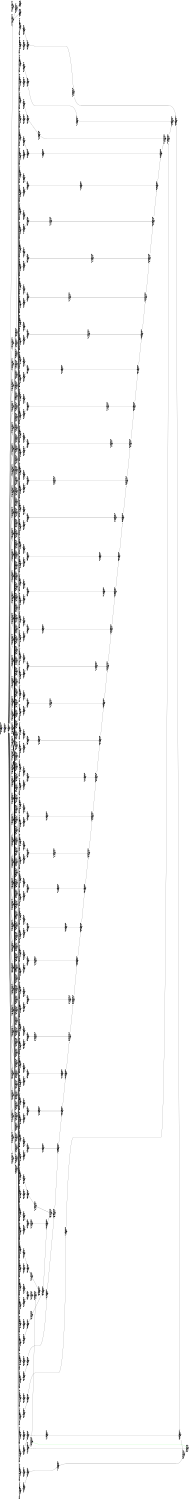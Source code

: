 digraph Region_18 {
	graph [ nslimit = "1000.0",
	orientation = landscape,
		center = true,
	page = "8.5,11",
	compound=true,
	size = "10,7.5" ] ;
"Op_409" [ fontname = "Helvetica" shape = box, color = black,  label = " LOOPSTART C=0x0BB=for.body105.lr.ph,
409, ASAP=-1, ALAP=-1,
, TILE=-1"]
"Op_408" [ fontname = "Helvetica" shape = box, color = black,  label = " load manupa18 BB=for.body105,
408, ASAP=-1, ALAP=-1,
, TILE=-1"]
"Op_63" [ fontname = "Helvetica" shape = box, color = black,  label = " fsub sub860 BB=for.body105,
63, ASAP=-1, ALAP=-1,
, TILE=-1"]
"Op_0" [ fontname = "Helvetica" shape = box, color = black,  label = " phi i.32351 BB=for.body105,
0, ASAP=-1, ALAP=-1,
, TILE=-1"]
"Op_32" [ fontname = "Helvetica" shape = box, color = black,  label = " load manupa94 BB=for.body105,
32, ASAP=-1, ALAP=-1,
, TILE=-1"]
"Op_96" [ fontname = "Helvetica" shape = box, color = black,  label = " add add788 BB=for.body105,
96, ASAP=-1, ALAP=-1,
, TILE=-1"]
"Op_59" [ fontname = "Helvetica" shape = box, color = black,  label = " add add852  C=0x22BB=for.body105,
59, ASAP=-1, ALAP=-1,
, TILE=-1"]
"Op_57" [ fontname = "Helvetica" shape = box, color = black,  label = " getelementptr arrayidx877  C=0xffffffffBB=for.body105,
57, ASAP=-1, ALAP=-1,
, TILE=-1"]
"Op_109" [ fontname = "Helvetica" shape = box, color = black,  label = " add add742  C=0x1dBB=for.body105,
109, ASAP=-1, ALAP=-1,
, TILE=-1"]
"Op_61" [ fontname = "Helvetica" shape = box, color = black,  label = " getelementptr arrayidx859  C=0xffffffffBB=for.body105,
61, ASAP=-1, ALAP=-1,
, TILE=-1"]
"Op_83" [ fontname = "Helvetica" shape = box, color = black,  label = " fsub sub816 BB=for.body105,
83, ASAP=-1, ALAP=-1,
, TILE=-1"]
"Op_166" [ fontname = "Helvetica" shape = box, color = black,  label = " add add634 BB=for.body105,
166, ASAP=-1, ALAP=-1,
, TILE=-1"]
"Op_124" [ fontname = "Helvetica" shape = box, color = black,  label = " fmul mul738 BB=for.body105,
124, ASAP=-1, ALAP=-1,
, TILE=-1"]
"Op_149" [ fontname = "Helvetica" shape = box, color = black,  label = " add add654  C=0x19BB=for.body105,
149, ASAP=-1, ALAP=-1,
, TILE=-1"]
"Op_51" [ fontname = "Helvetica" shape = box, color = black,  label = " getelementptr arrayidx881  C=0xffffffffBB=for.body105,
51, ASAP=-1, ALAP=-1,
, TILE=-1"]
"Op_24" [ fontname = "Helvetica" shape = box, color = black,  label = " fmul mul958 BB=for.body105,
24, ASAP=-1, ALAP=-1,
, TILE=-1"]
"Op_98" [ fontname = "Helvetica" shape = box, color = black,  label = " load manupa81 BB=for.body105,
98, ASAP=-1, ALAP=-1,
, TILE=-1"]
"Op_15" [ fontname = "Helvetica" shape = box, color = black,  label = " add add964 BB=for.body105,
15, ASAP=-1, ALAP=-1,
, TILE=-1"]
"Op_1" [ fontname = "Helvetica" shape = box, color = black,  label = " add add984  C=0x28BB=for.body105,
1, ASAP=-1, ALAP=-1,
, TILE=-1"]
"Op_62" [ fontname = "Helvetica" shape = box, color = black,  label = " load manupa88 BB=for.body105,
62, ASAP=-1, ALAP=-1,
, TILE=-1"]
"Op_70" [ fontname = "Helvetica" shape = box, color = black,  label = " add add836 BB=for.body105,
70, ASAP=-1, ALAP=-1,
, TILE=-1"]
"Op_163" [ fontname = "Helvetica" shape = box, color = black,  label = " fsub sub640 BB=for.body105,
163, ASAP=-1, ALAP=-1,
, TILE=-1"]
"Op_133" [ fontname = "Helvetica" shape = box, color = black,  label = " fsub sub706 BB=for.body105,
133, ASAP=-1, ALAP=-1,
, TILE=-1"]
"Op_78" [ fontname = "Helvetica" shape = box, color = black,  label = " load manupa85 BB=for.body105,
78, ASAP=-1, ALAP=-1,
, TILE=-1"]
"Op_103" [ fontname = "Helvetica" shape = box, color = black,  label = " fsub sub772 BB=for.body105,
103, ASAP=-1, ALAP=-1,
, TILE=-1"]
"Op_37" [ fontname = "Helvetica" shape = box, color = black,  label = " getelementptr arrayidx921  C=0xffffffffBB=for.body105,
37, ASAP=-1, ALAP=-1,
, TILE=-1"]
"Op_97" [ fontname = "Helvetica" shape = box, color = black,  label = " getelementptr arrayidx789  C=0xffffffffBB=for.body105,
97, ASAP=-1, ALAP=-1,
, TILE=-1"]
"Op_77" [ fontname = "Helvetica" shape = box, color = black,  label = " getelementptr arrayidx833  C=0xffffffffBB=for.body105,
77, ASAP=-1, ALAP=-1,
, TILE=-1"]
"Op_84" [ fontname = "Helvetica" shape = box, color = black,  label = " fmul mul826 BB=for.body105,
84, ASAP=-1, ALAP=-1,
, TILE=-1"]
"Op_213" [ fontname = "Helvetica" shape = box, color = black,  label = " fsub sub530 BB=for.body105,
213, ASAP=-1, ALAP=-1,
, TILE=-1"]
"Op_123" [ fontname = "Helvetica" shape = box, color = black,  label = " fsub sub728 BB=for.body105,
123, ASAP=-1, ALAP=-1,
, TILE=-1"]
"Op_104" [ fontname = "Helvetica" shape = box, color = black,  label = " fmul mul782 BB=for.body105,
104, ASAP=-1, ALAP=-1,
, TILE=-1"]
"Op_2" [ fontname = "Helvetica" shape = box, color = black,  label = " icmp cmp103 BB=for.body105,
2, ASAP=-1, ALAP=-1,
, TILE=-1"]
"Op_3" [ fontname = "Helvetica" shape = box, color = black,  label = " OutLoopLOAD C=0x-1BB=for.body105,
3, ASAP=-1, ALAP=-1,
, TILE=-1"]
"Op_76" [ fontname = "Helvetica" shape = box, color = black,  label = " add add832 BB=for.body105,
76, ASAP=-1, ALAP=-1,
, TILE=-1"]
"Op_136" [ fontname = "Helvetica" shape = box, color = black,  label = " add add700 BB=for.body105,
136, ASAP=-1, ALAP=-1,
, TILE=-1"]
"Op_43" [ fontname = "Helvetica" shape = box, color = black,  label = " fsub sub904 BB=for.body105,
43, ASAP=-1, ALAP=-1,
, TILE=-1"]
"Op_23" [ fontname = "Helvetica" shape = box, color = black,  label = " fsub sub948 BB=for.body105,
23, ASAP=-1, ALAP=-1,
, TILE=-1"]
"Op_21" [ fontname = "Helvetica" shape = box, color = black,  label = " getelementptr arrayidx947  C=0xffffffffBB=for.body105,
21, ASAP=-1, ALAP=-1,
, TILE=-1"]
"Op_64" [ fontname = "Helvetica" shape = box, color = black,  label = " fmul mul870 BB=for.body105,
64, ASAP=-1, ALAP=-1,
, TILE=-1"]
"Op_20" [ fontname = "Helvetica" shape = box, color = black,  label = " add add946 BB=for.body105,
20, ASAP=-1, ALAP=-1,
, TILE=-1"]
"Op_18" [ fontname = "Helvetica" shape = box, color = black,  label = " load manupa97 BB=for.body105,
18, ASAP=-1, ALAP=-1,
, TILE=-1"]
"Op_73" [ fontname = "Helvetica" shape = box, color = black,  label = " fsub sub838 BB=for.body105,
73, ASAP=-1, ALAP=-1,
, TILE=-1"]
"Op_44" [ fontname = "Helvetica" shape = box, color = black,  label = " fmul mul914 BB=for.body105,
44, ASAP=-1, ALAP=-1,
, TILE=-1"]
"Op_39" [ fontname = "Helvetica" shape = box, color = black,  label = " add add896  C=0x24BB=for.body105,
39, ASAP=-1, ALAP=-1,
, TILE=-1"]
"Op_4" [ fontname = "Helvetica" shape = box, color = black,  label = " br  BB=for.body105,
4, ASAP=-1, ALAP=-1,
, TILE=-1"]
"Op_5" [ fontname = "Helvetica" shape = box, color = black,  label = " add add962  C=0x27BB=for.body105,
5, ASAP=-1, ALAP=-1,
, TILE=-1"]
"Op_6" [ fontname = "Helvetica" shape = box, color = black,  label = " add add968 BB=for.body105,
6, ASAP=-1, ALAP=-1,
, TILE=-1"]
"Op_7" [ fontname = "Helvetica" shape = box, color = black,  label = " OutLoopLOAD C=0x-1BB=for.body105,
7, ASAP=-1, ALAP=-1,
, TILE=-1"]
"Op_8" [ fontname = "Helvetica" shape = box, color = black,  label = " getelementptr arrayidx969  C=0xffffffffBB=for.body105,
8, ASAP=-1, ALAP=-1,
, TILE=-1"]
"Op_56" [ fontname = "Helvetica" shape = box, color = black,  label = " add add876 BB=for.body105,
56, ASAP=-1, ALAP=-1,
, TILE=-1"]
"Op_50" [ fontname = "Helvetica" shape = box, color = black,  label = " add add880 BB=for.body105,
50, ASAP=-1, ALAP=-1,
, TILE=-1"]
"Op_58" [ fontname = "Helvetica" shape = box, color = black,  label = " load manupa89 BB=for.body105,
58, ASAP=-1, ALAP=-1,
, TILE=-1"]
"Op_119" [ fontname = "Helvetica" shape = box, color = black,  label = " add add720  C=0x1cBB=for.body105,
119, ASAP=-1, ALAP=-1,
, TILE=-1"]
"Op_90" [ fontname = "Helvetica" shape = box, color = black,  label = " add add792 BB=for.body105,
90, ASAP=-1, ALAP=-1,
, TILE=-1"]
"Op_219" [ fontname = "Helvetica" shape = box, color = black,  label = " add add500  C=0x12BB=for.body105,
219, ASAP=-1, ALAP=-1,
, TILE=-1"]
"Op_89" [ fontname = "Helvetica" shape = box, color = black,  label = " add add786  C=0x1fBB=for.body105,
89, ASAP=-1, ALAP=-1,
, TILE=-1"]
"Op_25" [ fontname = "Helvetica" shape = box, color = black,  label = " fadd add959 BB=for.body105,
25, ASAP=-1, ALAP=-1,
, TILE=-1"]
"Op_153" [ fontname = "Helvetica" shape = box, color = black,  label = " fsub sub662 BB=for.body105,
153, ASAP=-1, ALAP=-1,
, TILE=-1"]
"Op_82" [ fontname = "Helvetica" shape = box, color = black,  label = " load manupa84 BB=for.body105,
82, ASAP=-1, ALAP=-1,
, TILE=-1"]
"Op_116" [ fontname = "Helvetica" shape = box, color = black,  label = " add add744 BB=for.body105,
116, ASAP=-1, ALAP=-1,
, TILE=-1"]
"Op_47" [ fontname = "Helvetica" shape = box, color = black,  label = " getelementptr arrayidx899  C=0xffffffffBB=for.body105,
47, ASAP=-1, ALAP=-1,
, TILE=-1"]
"Op_101" [ fontname = "Helvetica" shape = box, color = black,  label = " getelementptr arrayidx771  C=0xffffffffBB=for.body105,
101, ASAP=-1, ALAP=-1,
, TILE=-1"]
"Op_35" [ fontname = "Helvetica" shape = box, color = black,  label = " fadd add937 BB=for.body105,
35, ASAP=-1, ALAP=-1,
, TILE=-1"]
"Op_178" [ fontname = "Helvetica" shape = box, color = black,  label = " load manupa65 BB=for.body105,
178, ASAP=-1, ALAP=-1,
, TILE=-1"]
"Op_129" [ fontname = "Helvetica" shape = box, color = black,  label = " add add698  C=0x1bBB=for.body105,
129, ASAP=-1, ALAP=-1,
, TILE=-1"]
"Op_239" [ fontname = "Helvetica" shape = box, color = black,  label = " add add456  C=0x10BB=for.body105,
239, ASAP=-1, ALAP=-1,
, TILE=-1"]
"Op_140" [ fontname = "Helvetica" shape = box, color = black,  label = " add add682 BB=for.body105,
140, ASAP=-1, ALAP=-1,
, TILE=-1"]
"Op_49" [ fontname = "Helvetica" shape = box, color = black,  label = " add add874  C=0x23BB=for.body105,
49, ASAP=-1, ALAP=-1,
, TILE=-1"]
"Op_9" [ fontname = "Helvetica" shape = box, color = black,  label = " load manupa98 BB=for.body105,
9, ASAP=-1, ALAP=-1,
, TILE=-1"]
"Op_17" [ fontname = "Helvetica" shape = box, color = black,  label = " getelementptr arrayidx965  C=0xffffffffBB=for.body105,
17, ASAP=-1, ALAP=-1,
, TILE=-1"]
"Op_40" [ fontname = "Helvetica" shape = box, color = black,  label = " add add902 BB=for.body105,
40, ASAP=-1, ALAP=-1,
, TILE=-1"]
"Op_100" [ fontname = "Helvetica" shape = box, color = black,  label = " add add770 BB=for.body105,
100, ASAP=-1, ALAP=-1,
, TILE=-1"]
"Op_167" [ fontname = "Helvetica" shape = box, color = black,  label = " getelementptr arrayidx635  C=0xffffffffBB=for.body105,
167, ASAP=-1, ALAP=-1,
, TILE=-1"]
"Op_99" [ fontname = "Helvetica" shape = box, color = black,  label = " add add764  C=0x1eBB=for.body105,
99, ASAP=-1, ALAP=-1,
, TILE=-1"]
"Op_92" [ fontname = "Helvetica" shape = box, color = black,  label = " load manupa82 BB=for.body105,
92, ASAP=-1, ALAP=-1,
, TILE=-1"]
"Op_22" [ fontname = "Helvetica" shape = box, color = black,  label = " load manupa96 BB=for.body105,
22, ASAP=-1, ALAP=-1,
, TILE=-1"]
"Op_71" [ fontname = "Helvetica" shape = box, color = black,  label = " getelementptr arrayidx837  C=0xffffffffBB=for.body105,
71, ASAP=-1, ALAP=-1,
, TILE=-1"]
"Op_36" [ fontname = "Helvetica" shape = box, color = black,  label = " add add920 BB=for.body105,
36, ASAP=-1, ALAP=-1,
, TILE=-1"]
"Op_52" [ fontname = "Helvetica" shape = box, color = black,  label = " load manupa90 BB=for.body105,
52, ASAP=-1, ALAP=-1,
, TILE=-1"]
"Op_80" [ fontname = "Helvetica" shape = box, color = black,  label = " add add814 BB=for.body105,
80, ASAP=-1, ALAP=-1,
, TILE=-1"]
"Op_10" [ fontname = "Helvetica" shape = box, color = black,  label = " fsub sub970 BB=for.body105,
10, ASAP=-1, ALAP=-1,
, TILE=-1"]
"Op_69" [ fontname = "Helvetica" shape = box, color = black,  label = " add add830  C=0x21BB=for.body105,
69, ASAP=-1, ALAP=-1,
, TILE=-1"]
"Op_128" [ fontname = "Helvetica" shape = box, color = black,  label = " load manupa75 BB=for.body105,
128, ASAP=-1, ALAP=-1,
, TILE=-1"]
"Op_189" [ fontname = "Helvetica" shape = box, color = black,  label = " add add566  C=0x15BB=for.body105,
189, ASAP=-1, ALAP=-1,
, TILE=-1"]
"Op_87" [ fontname = "Helvetica" shape = box, color = black,  label = " getelementptr arrayidx811  C=0xffffffffBB=for.body105,
87, ASAP=-1, ALAP=-1,
, TILE=-1"]
"Op_210" [ fontname = "Helvetica" shape = box, color = black,  label = " add add528 BB=for.body105,
210, ASAP=-1, ALAP=-1,
, TILE=-1"]
"Op_41" [ fontname = "Helvetica" shape = box, color = black,  label = " getelementptr arrayidx903  C=0xffffffffBB=for.body105,
41, ASAP=-1, ALAP=-1,
, TILE=-1"]
"Op_46" [ fontname = "Helvetica" shape = box, color = black,  label = " add add898 BB=for.body105,
46, ASAP=-1, ALAP=-1,
, TILE=-1"]
"Op_114" [ fontname = "Helvetica" shape = box, color = black,  label = " fmul mul760 BB=for.body105,
114, ASAP=-1, ALAP=-1,
, TILE=-1"]
"Op_16" [ fontname = "Helvetica" shape = box, color = black,  label = " OutLoopLOAD C=0x-1BB=for.body105,
16, ASAP=-1, ALAP=-1,
, TILE=-1"]
"Op_66" [ fontname = "Helvetica" shape = box, color = black,  label = " add add854 BB=for.body105,
66, ASAP=-1, ALAP=-1,
, TILE=-1"]
"Op_112" [ fontname = "Helvetica" shape = box, color = black,  label = " load manupa78 BB=for.body105,
112, ASAP=-1, ALAP=-1,
, TILE=-1"]
"Op_60" [ fontname = "Helvetica" shape = box, color = black,  label = " add add858 BB=for.body105,
60, ASAP=-1, ALAP=-1,
, TILE=-1"]
"Op_120" [ fontname = "Helvetica" shape = box, color = black,  label = " add add726 BB=for.body105,
120, ASAP=-1, ALAP=-1,
, TILE=-1"]
"Op_86" [ fontname = "Helvetica" shape = box, color = black,  label = " add add810 BB=for.body105,
86, ASAP=-1, ALAP=-1,
, TILE=-1"]
"Op_28" [ fontname = "Helvetica" shape = box, color = black,  label = " load manupa95 BB=for.body105,
28, ASAP=-1, ALAP=-1,
, TILE=-1"]
"Op_94" [ fontname = "Helvetica" shape = box, color = black,  label = " fmul mul804 BB=for.body105,
94, ASAP=-1, ALAP=-1,
, TILE=-1"]
"Op_72" [ fontname = "Helvetica" shape = box, color = black,  label = " load manupa86 BB=for.body105,
72, ASAP=-1, ALAP=-1,
, TILE=-1"]
"Op_11" [ fontname = "Helvetica" shape = box, color = black,  label = " fmul mul980 BB=for.body105,
11, ASAP=-1, ALAP=-1,
, TILE=-1"]
"Op_38" [ fontname = "Helvetica" shape = box, color = black,  label = " load manupa93 BB=for.body105,
38, ASAP=-1, ALAP=-1,
, TILE=-1"]
"Op_33" [ fontname = "Helvetica" shape = box, color = black,  label = " fsub sub926 BB=for.body105,
33, ASAP=-1, ALAP=-1,
, TILE=-1"]
"Op_246" [ fontname = "Helvetica" shape = box, color = black,  label = " add add458 BB=for.body105,
246, ASAP=-1, ALAP=-1,
, TILE=-1"]
"Op_42" [ fontname = "Helvetica" shape = box, color = black,  label = " load manupa92 BB=for.body105,
42, ASAP=-1, ALAP=-1,
, TILE=-1"]
"Op_113" [ fontname = "Helvetica" shape = box, color = black,  label = " fsub sub750 BB=for.body105,
113, ASAP=-1, ALAP=-1,
, TILE=-1"]
"Op_68" [ fontname = "Helvetica" shape = box, color = black,  label = " load manupa87 BB=for.body105,
68, ASAP=-1, ALAP=-1,
, TILE=-1"]
"Op_108" [ fontname = "Helvetica" shape = box, color = black,  label = " load manupa79 BB=for.body105,
108, ASAP=-1, ALAP=-1,
, TILE=-1"]
"Op_26" [ fontname = "Helvetica" shape = box, color = black,  label = " add add942 BB=for.body105,
26, ASAP=-1, ALAP=-1,
, TILE=-1"]
"Op_107" [ fontname = "Helvetica" shape = box, color = black,  label = " getelementptr arrayidx767  C=0xffffffffBB=for.body105,
107, ASAP=-1, ALAP=-1,
, TILE=-1"]
"Op_27" [ fontname = "Helvetica" shape = box, color = black,  label = " getelementptr arrayidx943  C=0xffffffffBB=for.body105,
27, ASAP=-1, ALAP=-1,
, TILE=-1"]
"Op_79" [ fontname = "Helvetica" shape = box, color = black,  label = " add add808  C=0x20BB=for.body105,
79, ASAP=-1, ALAP=-1,
, TILE=-1"]
"Op_151" [ fontname = "Helvetica" shape = box, color = black,  label = " getelementptr arrayidx661  C=0xffffffffBB=for.body105,
151, ASAP=-1, ALAP=-1,
, TILE=-1"]
"Op_93" [ fontname = "Helvetica" shape = box, color = black,  label = " fsub sub794 BB=for.body105,
93, ASAP=-1, ALAP=-1,
, TILE=-1"]
"Op_34" [ fontname = "Helvetica" shape = box, color = black,  label = " fmul mul936 BB=for.body105,
34, ASAP=-1, ALAP=-1,
, TILE=-1"]
"Op_48" [ fontname = "Helvetica" shape = box, color = black,  label = " load manupa91 BB=for.body105,
48, ASAP=-1, ALAP=-1,
, TILE=-1"]
"Op_67" [ fontname = "Helvetica" shape = box, color = black,  label = " getelementptr arrayidx855  C=0xffffffffBB=for.body105,
67, ASAP=-1, ALAP=-1,
, TILE=-1"]
"Op_12" [ fontname = "Helvetica" shape = box, color = black,  label = " fadd add981 BB=for.body105,
12, ASAP=-1, ALAP=-1,
, TILE=-1"]
"Op_29" [ fontname = "Helvetica" shape = box, color = black,  label = " add add918  C=0x25BB=for.body105,
29, ASAP=-1, ALAP=-1,
, TILE=-1"]
"Op_31" [ fontname = "Helvetica" shape = box, color = black,  label = " getelementptr arrayidx925  C=0xffffffffBB=for.body105,
31, ASAP=-1, ALAP=-1,
, TILE=-1"]
"Op_30" [ fontname = "Helvetica" shape = box, color = black,  label = " add add924 BB=for.body105,
30, ASAP=-1, ALAP=-1,
, TILE=-1"]
"Op_117" [ fontname = "Helvetica" shape = box, color = black,  label = " getelementptr arrayidx745  C=0xffffffffBB=for.body105,
117, ASAP=-1, ALAP=-1,
, TILE=-1"]
"Op_53" [ fontname = "Helvetica" shape = box, color = black,  label = " fsub sub882 BB=for.body105,
53, ASAP=-1, ALAP=-1,
, TILE=-1"]
"Op_19" [ fontname = "Helvetica" shape = box, color = black,  label = " add add940  C=0x26BB=for.body105,
19, ASAP=-1, ALAP=-1,
, TILE=-1"]
"Op_54" [ fontname = "Helvetica" shape = box, color = black,  label = " fmul mul892 BB=for.body105,
54, ASAP=-1, ALAP=-1,
, TILE=-1"]
"Op_91" [ fontname = "Helvetica" shape = box, color = black,  label = " getelementptr arrayidx793  C=0xffffffffBB=for.body105,
91, ASAP=-1, ALAP=-1,
, TILE=-1"]
"Op_88" [ fontname = "Helvetica" shape = box, color = black,  label = " load manupa83 BB=for.body105,
88, ASAP=-1, ALAP=-1,
, TILE=-1"]
"Op_74" [ fontname = "Helvetica" shape = box, color = black,  label = " fmul mul848 BB=for.body105,
74, ASAP=-1, ALAP=-1,
, TILE=-1"]
"Op_13" [ fontname = "Helvetica" shape = box, color = black,  label = " store  BB=for.body105,
13, ASAP=-1, ALAP=-1,
, TILE=-1"]
"Op_14" [ fontname = "Helvetica" shape = box, color = black,  label = " OutLoopLOAD C=0x-1BB=for.body105,
14, ASAP=-1, ALAP=-1,
, TILE=-1"]
"Op_221" [ fontname = "Helvetica" shape = box, color = black,  label = " getelementptr arrayidx507  C=0xffffffffBB=for.body105,
221, ASAP=-1, ALAP=-1,
, TILE=-1"]
"Op_45" [ fontname = "Helvetica" shape = box, color = black,  label = " fadd add915 BB=for.body105,
45, ASAP=-1, ALAP=-1,
, TILE=-1"]
"Op_126" [ fontname = "Helvetica" shape = box, color = black,  label = " add add722 BB=for.body105,
126, ASAP=-1, ALAP=-1,
, TILE=-1"]
"Op_277" [ fontname = "Helvetica" shape = box, color = black,  label = " getelementptr arrayidx393  C=0xffffffffBB=for.body105,
277, ASAP=-1, ALAP=-1,
, TILE=-1"]
"Op_106" [ fontname = "Helvetica" shape = box, color = black,  label = " add add766 BB=for.body105,
106, ASAP=-1, ALAP=-1,
, TILE=-1"]
"Op_121" [ fontname = "Helvetica" shape = box, color = black,  label = " getelementptr arrayidx727  C=0xffffffffBB=for.body105,
121, ASAP=-1, ALAP=-1,
, TILE=-1"]
"Op_111" [ fontname = "Helvetica" shape = box, color = black,  label = " getelementptr arrayidx749  C=0xffffffffBB=for.body105,
111, ASAP=-1, ALAP=-1,
, TILE=-1"]
"Op_81" [ fontname = "Helvetica" shape = box, color = black,  label = " getelementptr arrayidx815  C=0xffffffffBB=for.body105,
81, ASAP=-1, ALAP=-1,
, TILE=-1"]
"Op_132" [ fontname = "Helvetica" shape = box, color = black,  label = " load manupa74 BB=for.body105,
132, ASAP=-1, ALAP=-1,
, TILE=-1"]
"Op_55" [ fontname = "Helvetica" shape = box, color = black,  label = " fadd add893 BB=for.body105,
55, ASAP=-1, ALAP=-1,
, TILE=-1"]
"Op_142" [ fontname = "Helvetica" shape = box, color = black,  label = " load manupa72 BB=for.body105,
142, ASAP=-1, ALAP=-1,
, TILE=-1"]
"Op_349" [ fontname = "Helvetica" shape = box, color = black,  label = " or add214  C=0x5BB=for.body105,
349, ASAP=-1, ALAP=-1,
, TILE=-1"]
"Op_110" [ fontname = "Helvetica" shape = box, color = black,  label = " add add748 BB=for.body105,
110, ASAP=-1, ALAP=-1,
, TILE=-1"]
"Op_181" [ fontname = "Helvetica" shape = box, color = black,  label = " getelementptr arrayidx595  C=0xffffffffBB=for.body105,
181, ASAP=-1, ALAP=-1,
, TILE=-1"]
"Op_170" [ fontname = "Helvetica" shape = box, color = black,  label = " add add616 BB=for.body105,
170, ASAP=-1, ALAP=-1,
, TILE=-1"]
"Op_138" [ fontname = "Helvetica" shape = box, color = black,  label = " load manupa73 BB=for.body105,
138, ASAP=-1, ALAP=-1,
, TILE=-1"]
"Op_118" [ fontname = "Helvetica" shape = box, color = black,  label = " load manupa77 BB=for.body105,
118, ASAP=-1, ALAP=-1,
, TILE=-1"]
"Op_157" [ fontname = "Helvetica" shape = box, color = black,  label = " getelementptr arrayidx657  C=0xffffffffBB=for.body105,
157, ASAP=-1, ALAP=-1,
, TILE=-1"]
"Op_65" [ fontname = "Helvetica" shape = box, color = black,  label = " fadd add871 BB=for.body105,
65, ASAP=-1, ALAP=-1,
, TILE=-1"]
"Op_139" [ fontname = "Helvetica" shape = box, color = black,  label = " add add676  C=0x1aBB=for.body105,
139, ASAP=-1, ALAP=-1,
, TILE=-1"]
"Op_102" [ fontname = "Helvetica" shape = box, color = black,  label = " load manupa80 BB=for.body105,
102, ASAP=-1, ALAP=-1,
, TILE=-1"]
"Op_127" [ fontname = "Helvetica" shape = box, color = black,  label = " getelementptr arrayidx723  C=0xffffffffBB=for.body105,
127, ASAP=-1, ALAP=-1,
, TILE=-1"]
"Op_122" [ fontname = "Helvetica" shape = box, color = black,  label = " load manupa76 BB=for.body105,
122, ASAP=-1, ALAP=-1,
, TILE=-1"]
"Op_192" [ fontname = "Helvetica" shape = box, color = black,  label = " load manupa62 BB=for.body105,
192, ASAP=-1, ALAP=-1,
, TILE=-1"]
"Op_75" [ fontname = "Helvetica" shape = box, color = black,  label = " fadd add849 BB=for.body105,
75, ASAP=-1, ALAP=-1,
, TILE=-1"]
"Op_164" [ fontname = "Helvetica" shape = box, color = black,  label = " fmul mul650 BB=for.body105,
164, ASAP=-1, ALAP=-1,
, TILE=-1"]
"Op_130" [ fontname = "Helvetica" shape = box, color = black,  label = " add add704 BB=for.body105,
130, ASAP=-1, ALAP=-1,
, TILE=-1"]
"Op_150" [ fontname = "Helvetica" shape = box, color = black,  label = " add add660 BB=for.body105,
150, ASAP=-1, ALAP=-1,
, TILE=-1"]
"Op_144" [ fontname = "Helvetica" shape = box, color = black,  label = " fmul mul694 BB=for.body105,
144, ASAP=-1, ALAP=-1,
, TILE=-1"]
"Op_223" [ fontname = "Helvetica" shape = box, color = black,  label = " fsub sub508 BB=for.body105,
223, ASAP=-1, ALAP=-1,
, TILE=-1"]
"Op_216" [ fontname = "Helvetica" shape = box, color = black,  label = " add add524 BB=for.body105,
216, ASAP=-1, ALAP=-1,
, TILE=-1"]
"Op_85" [ fontname = "Helvetica" shape = box, color = black,  label = " fadd add827 BB=for.body105,
85, ASAP=-1, ALAP=-1,
, TILE=-1"]
"Op_131" [ fontname = "Helvetica" shape = box, color = black,  label = " getelementptr arrayidx705  C=0xffffffffBB=for.body105,
131, ASAP=-1, ALAP=-1,
, TILE=-1"]
"Op_186" [ fontname = "Helvetica" shape = box, color = black,  label = " add add590 BB=for.body105,
186, ASAP=-1, ALAP=-1,
, TILE=-1"]
"Op_172" [ fontname = "Helvetica" shape = box, color = black,  label = " load manupa66 BB=for.body105,
172, ASAP=-1, ALAP=-1,
, TILE=-1"]
"Op_159" [ fontname = "Helvetica" shape = box, color = black,  label = " add add632  C=0x18BB=for.body105,
159, ASAP=-1, ALAP=-1,
, TILE=-1"]
"Op_169" [ fontname = "Helvetica" shape = box, color = black,  label = " add add610  C=0x17BB=for.body105,
169, ASAP=-1, ALAP=-1,
, TILE=-1"]
"Op_95" [ fontname = "Helvetica" shape = box, color = black,  label = " fadd add805 BB=for.body105,
95, ASAP=-1, ALAP=-1,
, TILE=-1"]
"Op_194" [ fontname = "Helvetica" shape = box, color = black,  label = " fmul mul584 BB=for.body105,
194, ASAP=-1, ALAP=-1,
, TILE=-1"]
"Op_208" [ fontname = "Helvetica" shape = box, color = black,  label = " load manupa59 BB=for.body105,
208, ASAP=-1, ALAP=-1,
, TILE=-1"]
"Op_233" [ fontname = "Helvetica" shape = box, color = black,  label = " fsub sub486 BB=for.body105,
233, ASAP=-1, ALAP=-1,
, TILE=-1"]
"Op_197" [ fontname = "Helvetica" shape = box, color = black,  label = " getelementptr arrayidx569  C=0xffffffffBB=for.body105,
197, ASAP=-1, ALAP=-1,
, TILE=-1"]
"Op_202" [ fontname = "Helvetica" shape = box, color = black,  label = " load manupa60 BB=for.body105,
202, ASAP=-1, ALAP=-1,
, TILE=-1"]
"Op_220" [ fontname = "Helvetica" shape = box, color = black,  label = " add add506 BB=for.body105,
220, ASAP=-1, ALAP=-1,
, TILE=-1"]
"Op_196" [ fontname = "Helvetica" shape = box, color = black,  label = " add add568 BB=for.body105,
196, ASAP=-1, ALAP=-1,
, TILE=-1"]
"Op_182" [ fontname = "Helvetica" shape = box, color = black,  label = " load manupa64 BB=for.body105,
182, ASAP=-1, ALAP=-1,
, TILE=-1"]
"Op_180" [ fontname = "Helvetica" shape = box, color = black,  label = " add add594 BB=for.body105,
180, ASAP=-1, ALAP=-1,
, TILE=-1"]
"Op_105" [ fontname = "Helvetica" shape = box, color = black,  label = " fadd add783 BB=for.body105,
105, ASAP=-1, ALAP=-1,
, TILE=-1"]
"Op_207" [ fontname = "Helvetica" shape = box, color = black,  label = " getelementptr arrayidx547  C=0xffffffffBB=for.body105,
207, ASAP=-1, ALAP=-1,
, TILE=-1"]
"Op_261" [ fontname = "Helvetica" shape = box, color = black,  label = " getelementptr arrayidx419  C=0xffffffffBB=for.body105,
261, ASAP=-1, ALAP=-1,
, TILE=-1"]
"Op_134" [ fontname = "Helvetica" shape = box, color = black,  label = " fmul mul716 BB=for.body105,
134, ASAP=-1, ALAP=-1,
, TILE=-1"]
"Op_162" [ fontname = "Helvetica" shape = box, color = black,  label = " load manupa68 BB=for.body105,
162, ASAP=-1, ALAP=-1,
, TILE=-1"]
"Op_158" [ fontname = "Helvetica" shape = box, color = black,  label = " load manupa69 BB=for.body105,
158, ASAP=-1, ALAP=-1,
, TILE=-1"]
"Op_147" [ fontname = "Helvetica" shape = box, color = black,  label = " getelementptr arrayidx679  C=0xffffffffBB=for.body105,
147, ASAP=-1, ALAP=-1,
, TILE=-1"]
"Op_115" [ fontname = "Helvetica" shape = box, color = black,  label = " fadd add761 BB=for.body105,
115, ASAP=-1, ALAP=-1,
, TILE=-1"]
"Op_224" [ fontname = "Helvetica" shape = box, color = black,  label = " fmul mul518 BB=for.body105,
224, ASAP=-1, ALAP=-1,
, TILE=-1"]
"Op_259" [ fontname = "Helvetica" shape = box, color = black,  label = " add add412  C=0xeBB=for.body105,
259, ASAP=-1, ALAP=-1,
, TILE=-1"]
"Op_141" [ fontname = "Helvetica" shape = box, color = black,  label = " getelementptr arrayidx683  C=0xffffffffBB=for.body105,
141, ASAP=-1, ALAP=-1,
, TILE=-1"]
"Op_125" [ fontname = "Helvetica" shape = box, color = black,  label = " fadd add739 BB=for.body105,
125, ASAP=-1, ALAP=-1,
, TILE=-1"]
"Op_168" [ fontname = "Helvetica" shape = box, color = black,  label = " load manupa67 BB=for.body105,
168, ASAP=-1, ALAP=-1,
, TILE=-1"]
"Op_143" [ fontname = "Helvetica" shape = box, color = black,  label = " fsub sub684 BB=for.body105,
143, ASAP=-1, ALAP=-1,
, TILE=-1"]
"Op_152" [ fontname = "Helvetica" shape = box, color = black,  label = " load manupa70 BB=for.body105,
152, ASAP=-1, ALAP=-1,
, TILE=-1"]
"Op_146" [ fontname = "Helvetica" shape = box, color = black,  label = " add add678 BB=for.body105,
146, ASAP=-1, ALAP=-1,
, TILE=-1"]
"Op_161" [ fontname = "Helvetica" shape = box, color = black,  label = " getelementptr arrayidx639  C=0xffffffffBB=for.body105,
161, ASAP=-1, ALAP=-1,
, TILE=-1"]
"Op_154" [ fontname = "Helvetica" shape = box, color = black,  label = " fmul mul672 BB=for.body105,
154, ASAP=-1, ALAP=-1,
, TILE=-1"]
"Op_148" [ fontname = "Helvetica" shape = box, color = black,  label = " load manupa71 BB=for.body105,
148, ASAP=-1, ALAP=-1,
, TILE=-1"]
"Op_137" [ fontname = "Helvetica" shape = box, color = black,  label = " getelementptr arrayidx701  C=0xffffffffBB=for.body105,
137, ASAP=-1, ALAP=-1,
, TILE=-1"]
"Op_135" [ fontname = "Helvetica" shape = box, color = black,  label = " fadd add717 BB=for.body105,
135, ASAP=-1, ALAP=-1,
, TILE=-1"]
"Op_201" [ fontname = "Helvetica" shape = box, color = black,  label = " getelementptr arrayidx551  C=0xffffffffBB=for.body105,
201, ASAP=-1, ALAP=-1,
, TILE=-1"]
"Op_171" [ fontname = "Helvetica" shape = box, color = black,  label = " getelementptr arrayidx617  C=0xffffffffBB=for.body105,
171, ASAP=-1, ALAP=-1,
, TILE=-1"]
"Op_184" [ fontname = "Helvetica" shape = box, color = black,  label = " fmul mul606 BB=for.body105,
184, ASAP=-1, ALAP=-1,
, TILE=-1"]
"Op_187" [ fontname = "Helvetica" shape = box, color = black,  label = " getelementptr arrayidx591  C=0xffffffffBB=for.body105,
187, ASAP=-1, ALAP=-1,
, TILE=-1"]
"Op_145" [ fontname = "Helvetica" shape = box, color = black,  label = " fadd add695 BB=for.body105,
145, ASAP=-1, ALAP=-1,
, TILE=-1"]
"Op_177" [ fontname = "Helvetica" shape = box, color = black,  label = " getelementptr arrayidx613  C=0xffffffffBB=for.body105,
177, ASAP=-1, ALAP=-1,
, TILE=-1"]
"Op_156" [ fontname = "Helvetica" shape = box, color = black,  label = " add add656 BB=for.body105,
156, ASAP=-1, ALAP=-1,
, TILE=-1"]
"Op_174" [ fontname = "Helvetica" shape = box, color = black,  label = " fmul mul628 BB=for.body105,
174, ASAP=-1, ALAP=-1,
, TILE=-1"]
"Op_160" [ fontname = "Helvetica" shape = box, color = black,  label = " add add638 BB=for.body105,
160, ASAP=-1, ALAP=-1,
, TILE=-1"]
"Op_173" [ fontname = "Helvetica" shape = box, color = black,  label = " fsub sub618 BB=for.body105,
173, ASAP=-1, ALAP=-1,
, TILE=-1"]
"Op_183" [ fontname = "Helvetica" shape = box, color = black,  label = " fsub sub596 BB=for.body105,
183, ASAP=-1, ALAP=-1,
, TILE=-1"]
"Op_227" [ fontname = "Helvetica" shape = box, color = black,  label = " getelementptr arrayidx503  C=0xffffffffBB=for.body105,
227, ASAP=-1, ALAP=-1,
, TILE=-1"]
"Op_191" [ fontname = "Helvetica" shape = box, color = black,  label = " getelementptr arrayidx573  C=0xffffffffBB=for.body105,
191, ASAP=-1, ALAP=-1,
, TILE=-1"]
"Op_222" [ fontname = "Helvetica" shape = box, color = black,  label = " load manupa56 BB=for.body105,
222, ASAP=-1, ALAP=-1,
, TILE=-1"]
"Op_229" [ fontname = "Helvetica" shape = box, color = black,  label = " add add478  C=0x11BB=for.body105,
229, ASAP=-1, ALAP=-1,
, TILE=-1"]
"Op_155" [ fontname = "Helvetica" shape = box, color = black,  label = " fadd add673 BB=for.body105,
155, ASAP=-1, ALAP=-1,
, TILE=-1"]
"Op_243" [ fontname = "Helvetica" shape = box, color = black,  label = " fsub sub464 BB=for.body105,
243, ASAP=-1, ALAP=-1,
, TILE=-1"]
"Op_296" [ fontname = "Helvetica" shape = box, color = black,  label = " add add348 BB=for.body105,
296, ASAP=-1, ALAP=-1,
, TILE=-1"]
"Op_236" [ fontname = "Helvetica" shape = box, color = black,  label = " add add480 BB=for.body105,
236, ASAP=-1, ALAP=-1,
, TILE=-1"]
"Op_190" [ fontname = "Helvetica" shape = box, color = black,  label = " add add572 BB=for.body105,
190, ASAP=-1, ALAP=-1,
, TILE=-1"]
"Op_203" [ fontname = "Helvetica" shape = box, color = black,  label = " fsub sub552 BB=for.body105,
203, ASAP=-1, ALAP=-1,
, TILE=-1"]
"Op_209" [ fontname = "Helvetica" shape = box, color = black,  label = " add add522  C=0x13BB=for.body105,
209, ASAP=-1, ALAP=-1,
, TILE=-1"]
"Op_165" [ fontname = "Helvetica" shape = box, color = black,  label = " fadd add651 BB=for.body105,
165, ASAP=-1, ALAP=-1,
, TILE=-1"]
"Op_179" [ fontname = "Helvetica" shape = box, color = black,  label = " add add588  C=0x16BB=for.body105,
179, ASAP=-1, ALAP=-1,
, TILE=-1"]
"Op_176" [ fontname = "Helvetica" shape = box, color = black,  label = " add add612 BB=for.body105,
176, ASAP=-1, ALAP=-1,
, TILE=-1"]
"Op_188" [ fontname = "Helvetica" shape = box, color = black,  label = " load manupa63 BB=for.body105,
188, ASAP=-1, ALAP=-1,
, TILE=-1"]
"Op_231" [ fontname = "Helvetica" shape = box, color = black,  label = " getelementptr arrayidx485  C=0xffffffffBB=for.body105,
231, ASAP=-1, ALAP=-1,
, TILE=-1"]
"Op_193" [ fontname = "Helvetica" shape = box, color = black,  label = " fsub sub574 BB=for.body105,
193, ASAP=-1, ALAP=-1,
, TILE=-1"]
"Op_200" [ fontname = "Helvetica" shape = box, color = black,  label = " add add550 BB=for.body105,
200, ASAP=-1, ALAP=-1,
, TILE=-1"]
"Op_199" [ fontname = "Helvetica" shape = box, color = black,  label = " add add544  C=0x14BB=for.body105,
199, ASAP=-1, ALAP=-1,
, TILE=-1"]
"Op_253" [ fontname = "Helvetica" shape = box, color = black,  label = " fsub sub442 BB=for.body105,
253, ASAP=-1, ALAP=-1,
, TILE=-1"]
"Op_175" [ fontname = "Helvetica" shape = box, color = black,  label = " fadd add629 BB=for.body105,
175, ASAP=-1, ALAP=-1,
, TILE=-1"]
"Op_212" [ fontname = "Helvetica" shape = box, color = black,  label = " load manupa58 BB=for.body105,
212, ASAP=-1, ALAP=-1,
, TILE=-1"]
"Op_217" [ fontname = "Helvetica" shape = box, color = black,  label = " getelementptr arrayidx525  C=0xffffffffBB=for.body105,
217, ASAP=-1, ALAP=-1,
, TILE=-1"]
"Op_198" [ fontname = "Helvetica" shape = box, color = black,  label = " load manupa61 BB=for.body105,
198, ASAP=-1, ALAP=-1,
, TILE=-1"]
"Op_204" [ fontname = "Helvetica" shape = box, color = black,  label = " fmul mul562 BB=for.body105,
204, ASAP=-1, ALAP=-1,
, TILE=-1"]
"Op_185" [ fontname = "Helvetica" shape = box, color = black,  label = " fadd add607 BB=for.body105,
185, ASAP=-1, ALAP=-1,
, TILE=-1"]
"Op_379" [ fontname = "Helvetica" shape = box, color = black,  label = " or add148  C=0x2BB=for.body105,
379, ASAP=-1, ALAP=-1,
, TILE=-1"]
"Op_380" [ fontname = "Helvetica" shape = box, color = black,  label = " add add154 BB=for.body105,
380, ASAP=-1, ALAP=-1,
, TILE=-1"]
"Op_381" [ fontname = "Helvetica" shape = box, color = black,  label = " getelementptr arrayidx155  C=0xffffffffBB=for.body105,
381, ASAP=-1, ALAP=-1,
, TILE=-1"]
"Op_382" [ fontname = "Helvetica" shape = box, color = black,  label = " load manupa24 BB=for.body105,
382, ASAP=-1, ALAP=-1,
, TILE=-1"]
"Op_383" [ fontname = "Helvetica" shape = box, color = black,  label = " fsub sub156 BB=for.body105,
383, ASAP=-1, ALAP=-1,
, TILE=-1"]
"Op_384" [ fontname = "Helvetica" shape = box, color = black,  label = " fmul mul166 BB=for.body105,
384, ASAP=-1, ALAP=-1,
, TILE=-1"]
"Op_387" [ fontname = "Helvetica" shape = box, color = black,  label = " getelementptr arrayidx151  C=0xffffffffBB=for.body105,
387, ASAP=-1, ALAP=-1,
, TILE=-1"]
"Op_389" [ fontname = "Helvetica" shape = box, color = black,  label = " or add126  C=0x1BB=for.body105,
389, ASAP=-1, ALAP=-1,
, TILE=-1"]
"Op_388" [ fontname = "Helvetica" shape = box, color = black,  label = " load manupa23 BB=for.body105,
388, ASAP=-1, ALAP=-1,
, TILE=-1"]
"Op_390" [ fontname = "Helvetica" shape = box, color = black,  label = " add add132 BB=for.body105,
390, ASAP=-1, ALAP=-1,
, TILE=-1"]
"Op_385" [ fontname = "Helvetica" shape = box, color = black,  label = " fadd add167 BB=for.body105,
385, ASAP=-1, ALAP=-1,
, TILE=-1"]
"Op_392" [ fontname = "Helvetica" shape = box, color = black,  label = " load manupa22 BB=for.body105,
392, ASAP=-1, ALAP=-1,
, TILE=-1"]
"Op_393" [ fontname = "Helvetica" shape = box, color = black,  label = " fsub sub134 BB=for.body105,
393, ASAP=-1, ALAP=-1,
, TILE=-1"]
"Op_394" [ fontname = "Helvetica" shape = box, color = black,  label = " fmul mul144 BB=for.body105,
394, ASAP=-1, ALAP=-1,
, TILE=-1"]
"Op_396" [ fontname = "Helvetica" shape = box, color = black,  label = " add add128 BB=for.body105,
396, ASAP=-1, ALAP=-1,
, TILE=-1"]
"Op_399" [ fontname = "Helvetica" shape = box, color = black,  label = " add add112 BB=for.body105,
399, ASAP=-1, ALAP=-1,
, TILE=-1"]
"Op_397" [ fontname = "Helvetica" shape = box, color = black,  label = " getelementptr arrayidx129  C=0xffffffffBB=for.body105,
397, ASAP=-1, ALAP=-1,
, TILE=-1"]
"Op_398" [ fontname = "Helvetica" shape = box, color = black,  label = " load manupa21 BB=for.body105,
398, ASAP=-1, ALAP=-1,
, TILE=-1"]
"Op_395" [ fontname = "Helvetica" shape = box, color = black,  label = " fadd add145 BB=for.body105,
395, ASAP=-1, ALAP=-1,
, TILE=-1"]
"Op_401" [ fontname = "Helvetica" shape = box, color = black,  label = " load manupa20 BB=for.body105,
401, ASAP=-1, ALAP=-1,
, TILE=-1"]
"Op_206" [ fontname = "Helvetica" shape = box, color = black,  label = " add add546 BB=for.body105,
206, ASAP=-1, ALAP=-1,
, TILE=-1"]
"Op_211" [ fontname = "Helvetica" shape = box, color = black,  label = " getelementptr arrayidx529  C=0xffffffffBB=for.body105,
211, ASAP=-1, ALAP=-1,
, TILE=-1"]
"Op_269" [ fontname = "Helvetica" shape = box, color = black,  label = " add add390  C=0xdBB=for.body105,
269, ASAP=-1, ALAP=-1,
, TILE=-1"]
"Op_195" [ fontname = "Helvetica" shape = box, color = black,  label = " fadd add585 BB=for.body105,
195, ASAP=-1, ALAP=-1,
, TILE=-1"]
"Op_249" [ fontname = "Helvetica" shape = box, color = black,  label = " add add434  C=0xfBB=for.body105,
249, ASAP=-1, ALAP=-1,
, TILE=-1"]
"Op_256" [ fontname = "Helvetica" shape = box, color = black,  label = " add add436 BB=for.body105,
256, ASAP=-1, ALAP=-1,
, TILE=-1"]
"Op_251" [ fontname = "Helvetica" shape = box, color = black,  label = " getelementptr arrayidx441  C=0xffffffffBB=for.body105,
251, ASAP=-1, ALAP=-1,
, TILE=-1"]
"Op_244" [ fontname = "Helvetica" shape = box, color = black,  label = " fmul mul474 BB=for.body105,
244, ASAP=-1, ALAP=-1,
, TILE=-1"]
"Op_230" [ fontname = "Helvetica" shape = box, color = black,  label = " add add484 BB=for.body105,
230, ASAP=-1, ALAP=-1,
, TILE=-1"]
"Op_283" [ fontname = "Helvetica" shape = box, color = black,  label = " fsub sub376 BB=for.body105,
283, ASAP=-1, ALAP=-1,
, TILE=-1"]
"Op_205" [ fontname = "Helvetica" shape = box, color = black,  label = " fadd add563 BB=for.body105,
205, ASAP=-1, ALAP=-1,
, TILE=-1"]
"Op_214" [ fontname = "Helvetica" shape = box, color = black,  label = " fmul mul540 BB=for.body105,
214, ASAP=-1, ALAP=-1,
, TILE=-1"]
"Op_248" [ fontname = "Helvetica" shape = box, color = black,  label = " load manupa51 BB=for.body105,
248, ASAP=-1, ALAP=-1,
, TILE=-1"]
"Op_218" [ fontname = "Helvetica" shape = box, color = black,  label = " load manupa57 BB=for.body105,
218, ASAP=-1, ALAP=-1,
, TILE=-1"]
"Op_228" [ fontname = "Helvetica" shape = box, color = black,  label = " load manupa55 BB=for.body105,
228, ASAP=-1, ALAP=-1,
, TILE=-1"]
"Op_291" [ fontname = "Helvetica" shape = box, color = black,  label = " getelementptr arrayidx353  C=0xffffffffBB=for.body105,
291, ASAP=-1, ALAP=-1,
, TILE=-1"]
"Op_238" [ fontname = "Helvetica" shape = box, color = black,  label = " load manupa53 BB=for.body105,
238, ASAP=-1, ALAP=-1,
, TILE=-1"]
"Op_226" [ fontname = "Helvetica" shape = box, color = black,  label = " add add502 BB=for.body105,
226, ASAP=-1, ALAP=-1,
, TILE=-1"]
"Op_215" [ fontname = "Helvetica" shape = box, color = black,  label = " fadd add541 BB=for.body105,
215, ASAP=-1, ALAP=-1,
, TILE=-1"]
"Op_241" [ fontname = "Helvetica" shape = box, color = black,  label = " getelementptr arrayidx463  C=0xffffffffBB=for.body105,
241, ASAP=-1, ALAP=-1,
, TILE=-1"]
"Op_232" [ fontname = "Helvetica" shape = box, color = black,  label = " load manupa54 BB=for.body105,
232, ASAP=-1, ALAP=-1,
, TILE=-1"]
"Op_258" [ fontname = "Helvetica" shape = box, color = black,  label = " load manupa49 BB=for.body105,
258, ASAP=-1, ALAP=-1,
, TILE=-1"]
"Op_257" [ fontname = "Helvetica" shape = box, color = black,  label = " getelementptr arrayidx437  C=0xffffffffBB=for.body105,
257, ASAP=-1, ALAP=-1,
, TILE=-1"]
"Op_242" [ fontname = "Helvetica" shape = box, color = black,  label = " load manupa52 BB=for.body105,
242, ASAP=-1, ALAP=-1,
, TILE=-1"]
"Op_300" [ fontname = "Helvetica" shape = box, color = black,  label = " add add330 BB=for.body105,
300, ASAP=-1, ALAP=-1,
, TILE=-1"]
"Op_225" [ fontname = "Helvetica" shape = box, color = black,  label = " fadd add519 BB=for.body105,
225, ASAP=-1, ALAP=-1,
, TILE=-1"]
"Op_234" [ fontname = "Helvetica" shape = box, color = black,  label = " fmul mul496 BB=for.body105,
234, ASAP=-1, ALAP=-1,
, TILE=-1"]
"Op_254" [ fontname = "Helvetica" shape = box, color = black,  label = " fmul mul452 BB=for.body105,
254, ASAP=-1, ALAP=-1,
, TILE=-1"]
"Op_263" [ fontname = "Helvetica" shape = box, color = black,  label = " fsub sub420 BB=for.body105,
263, ASAP=-1, ALAP=-1,
, TILE=-1"]
"Op_237" [ fontname = "Helvetica" shape = box, color = black,  label = " getelementptr arrayidx481  C=0xffffffffBB=for.body105,
237, ASAP=-1, ALAP=-1,
, TILE=-1"]
"Op_405" [ fontname = "Helvetica" shape = box, color = black,  label = " add add109 BB=for.body105,
405, ASAP=-1, ALAP=-1,
, TILE=-1"]
"Op_240" [ fontname = "Helvetica" shape = box, color = black,  label = " add add462 BB=for.body105,
240, ASAP=-1, ALAP=-1,
, TILE=-1"]
"Op_250" [ fontname = "Helvetica" shape = box, color = black,  label = " add add440 BB=for.body105,
250, ASAP=-1, ALAP=-1,
, TILE=-1"]
"Op_247" [ fontname = "Helvetica" shape = box, color = black,  label = " getelementptr arrayidx459  C=0xffffffffBB=for.body105,
247, ASAP=-1, ALAP=-1,
, TILE=-1"]
"Op_235" [ fontname = "Helvetica" shape = box, color = black,  label = " fadd add497 BB=for.body105,
235, ASAP=-1, ALAP=-1,
, TILE=-1"]
"Op_262" [ fontname = "Helvetica" shape = box, color = black,  label = " load manupa48 BB=for.body105,
262, ASAP=-1, ALAP=-1,
, TILE=-1"]
"Op_266" [ fontname = "Helvetica" shape = box, color = black,  label = " add add414 BB=for.body105,
266, ASAP=-1, ALAP=-1,
, TILE=-1"]
"Op_280" [ fontname = "Helvetica" shape = box, color = black,  label = " add add374 BB=for.body105,
280, ASAP=-1, ALAP=-1,
, TILE=-1"]
"Op_264" [ fontname = "Helvetica" shape = box, color = black,  label = " fmul mul430 BB=for.body105,
264, ASAP=-1, ALAP=-1,
, TILE=-1"]
"Op_252" [ fontname = "Helvetica" shape = box, color = black,  label = " load manupa50 BB=for.body105,
252, ASAP=-1, ALAP=-1,
, TILE=-1"]
"Op_279" [ fontname = "Helvetica" shape = box, color = black,  label = " add add368  C=0xcBB=for.body105,
279, ASAP=-1, ALAP=-1,
, TILE=-1"]
"Op_276" [ fontname = "Helvetica" shape = box, color = black,  label = " add add392 BB=for.body105,
276, ASAP=-1, ALAP=-1,
, TILE=-1"]
"Op_245" [ fontname = "Helvetica" shape = box, color = black,  label = " fadd add475 BB=for.body105,
245, ASAP=-1, ALAP=-1,
, TILE=-1"]
"Op_267" [ fontname = "Helvetica" shape = box, color = black,  label = " getelementptr arrayidx415  C=0xffffffffBB=for.body105,
267, ASAP=-1, ALAP=-1,
, TILE=-1"]
"Op_282" [ fontname = "Helvetica" shape = box, color = black,  label = " load manupa44 BB=for.body105,
282, ASAP=-1, ALAP=-1,
, TILE=-1"]
"Op_260" [ fontname = "Helvetica" shape = box, color = black,  label = " add add418 BB=for.body105,
260, ASAP=-1, ALAP=-1,
, TILE=-1"]
"Op_268" [ fontname = "Helvetica" shape = box, color = black,  label = " load manupa47 BB=for.body105,
268, ASAP=-1, ALAP=-1,
, TILE=-1"]
"Op_271" [ fontname = "Helvetica" shape = box, color = black,  label = " getelementptr arrayidx397  C=0xffffffffBB=for.body105,
271, ASAP=-1, ALAP=-1,
, TILE=-1"]
"Op_255" [ fontname = "Helvetica" shape = box, color = black,  label = " fadd add453 BB=for.body105,
255, ASAP=-1, ALAP=-1,
, TILE=-1"]
"Op_290" [ fontname = "Helvetica" shape = box, color = black,  label = " add add352 BB=for.body105,
290, ASAP=-1, ALAP=-1,
, TILE=-1"]
"Op_270" [ fontname = "Helvetica" shape = box, color = black,  label = " add add396 BB=for.body105,
270, ASAP=-1, ALAP=-1,
, TILE=-1"]
"Op_284" [ fontname = "Helvetica" shape = box, color = black,  label = " fmul mul386 BB=for.body105,
284, ASAP=-1, ALAP=-1,
, TILE=-1"]
"Op_339" [ fontname = "Helvetica" shape = box, color = black,  label = " or add236  C=0x6BB=for.body105,
339, ASAP=-1, ALAP=-1,
, TILE=-1"]
"Op_265" [ fontname = "Helvetica" shape = box, color = black,  label = " fadd add431 BB=for.body105,
265, ASAP=-1, ALAP=-1,
, TILE=-1"]
"Op_272" [ fontname = "Helvetica" shape = box, color = black,  label = " load manupa46 BB=for.body105,
272, ASAP=-1, ALAP=-1,
, TILE=-1"]
"Op_273" [ fontname = "Helvetica" shape = box, color = black,  label = " fsub sub398 BB=for.body105,
273, ASAP=-1, ALAP=-1,
, TILE=-1"]
"Op_274" [ fontname = "Helvetica" shape = box, color = black,  label = " fmul mul408 BB=for.body105,
274, ASAP=-1, ALAP=-1,
, TILE=-1"]
"Op_288" [ fontname = "Helvetica" shape = box, color = black,  label = " load manupa43 BB=for.body105,
288, ASAP=-1, ALAP=-1,
, TILE=-1"]
"Op_278" [ fontname = "Helvetica" shape = box, color = black,  label = " load manupa45 BB=for.body105,
278, ASAP=-1, ALAP=-1,
, TILE=-1"]
"Op_289" [ fontname = "Helvetica" shape = box, color = black,  label = " add add346  C=0xbBB=for.body105,
289, ASAP=-1, ALAP=-1,
, TILE=-1"]
"Op_281" [ fontname = "Helvetica" shape = box, color = black,  label = " getelementptr arrayidx375  C=0xffffffffBB=for.body105,
281, ASAP=-1, ALAP=-1,
, TILE=-1"]
"Op_326" [ fontname = "Helvetica" shape = box, color = black,  label = " add add282 BB=for.body105,
326, ASAP=-1, ALAP=-1,
, TILE=-1"]
"Op_287" [ fontname = "Helvetica" shape = box, color = black,  label = " getelementptr arrayidx371  C=0xffffffffBB=for.body105,
287, ASAP=-1, ALAP=-1,
, TILE=-1"]
"Op_275" [ fontname = "Helvetica" shape = box, color = black,  label = " fadd add409 BB=for.body105,
275, ASAP=-1, ALAP=-1,
, TILE=-1"]
"Op_319" [ fontname = "Helvetica" shape = box, color = black,  label = " add add280  C=0x8BB=for.body105,
319, ASAP=-1, ALAP=-1,
, TILE=-1"]
"Op_302" [ fontname = "Helvetica" shape = box, color = black,  label = " load manupa40 BB=for.body105,
302, ASAP=-1, ALAP=-1,
, TILE=-1"]
"Op_303" [ fontname = "Helvetica" shape = box, color = black,  label = " fsub sub332 BB=for.body105,
303, ASAP=-1, ALAP=-1,
, TILE=-1"]
"Op_286" [ fontname = "Helvetica" shape = box, color = black,  label = " add add370 BB=for.body105,
286, ASAP=-1, ALAP=-1,
, TILE=-1"]
"Op_299" [ fontname = "Helvetica" shape = box, color = black,  label = " add add324  C=0xaBB=for.body105,
299, ASAP=-1, ALAP=-1,
, TILE=-1"]
"Op_292" [ fontname = "Helvetica" shape = box, color = black,  label = " load manupa42 BB=for.body105,
292, ASAP=-1, ALAP=-1,
, TILE=-1"]
"Op_293" [ fontname = "Helvetica" shape = box, color = black,  label = " fsub sub354 BB=for.body105,
293, ASAP=-1, ALAP=-1,
, TILE=-1"]
"Op_285" [ fontname = "Helvetica" shape = box, color = black,  label = " fadd add387 BB=for.body105,
285, ASAP=-1, ALAP=-1,
, TILE=-1"]
"Op_294" [ fontname = "Helvetica" shape = box, color = black,  label = " fmul mul364 BB=for.body105,
294, ASAP=-1, ALAP=-1,
, TILE=-1"]
"Op_308" [ fontname = "Helvetica" shape = box, color = black,  label = " load manupa39 BB=for.body105,
308, ASAP=-1, ALAP=-1,
, TILE=-1"]
"Op_298" [ fontname = "Helvetica" shape = box, color = black,  label = " load manupa41 BB=for.body105,
298, ASAP=-1, ALAP=-1,
, TILE=-1"]
"Op_301" [ fontname = "Helvetica" shape = box, color = black,  label = " getelementptr arrayidx331  C=0xffffffffBB=for.body105,
301, ASAP=-1, ALAP=-1,
, TILE=-1"]
"Op_297" [ fontname = "Helvetica" shape = box, color = black,  label = " getelementptr arrayidx349  C=0xffffffffBB=for.body105,
297, ASAP=-1, ALAP=-1,
, TILE=-1"]
"Op_309" [ fontname = "Helvetica" shape = box, color = black,  label = " add add302  C=0x9BB=for.body105,
309, ASAP=-1, ALAP=-1,
, TILE=-1"]
"Op_295" [ fontname = "Helvetica" shape = box, color = black,  label = " fadd add365 BB=for.body105,
295, ASAP=-1, ALAP=-1,
, TILE=-1"]
"Op_304" [ fontname = "Helvetica" shape = box, color = black,  label = " fmul mul342 BB=for.body105,
304, ASAP=-1, ALAP=-1,
, TILE=-1"]
"Op_316" [ fontname = "Helvetica" shape = box, color = black,  label = " add add304 BB=for.body105,
316, ASAP=-1, ALAP=-1,
, TILE=-1"]
"Op_336" [ fontname = "Helvetica" shape = box, color = black,  label = " add add260 BB=for.body105,
336, ASAP=-1, ALAP=-1,
, TILE=-1"]
"Op_320" [ fontname = "Helvetica" shape = box, color = black,  label = " add add286 BB=for.body105,
320, ASAP=-1, ALAP=-1,
, TILE=-1"]
"Op_306" [ fontname = "Helvetica" shape = box, color = black,  label = " add add326 BB=for.body105,
306, ASAP=-1, ALAP=-1,
, TILE=-1"]
"Op_307" [ fontname = "Helvetica" shape = box, color = black,  label = " getelementptr arrayidx327  C=0xffffffffBB=for.body105,
307, ASAP=-1, ALAP=-1,
, TILE=-1"]
"Op_391" [ fontname = "Helvetica" shape = box, color = black,  label = " getelementptr arrayidx133  C=0xffffffffBB=for.body105,
391, ASAP=-1, ALAP=-1,
, TILE=-1"]
"Op_305" [ fontname = "Helvetica" shape = box, color = black,  label = " fadd add343 BB=for.body105,
305, ASAP=-1, ALAP=-1,
, TILE=-1"]
"Op_310" [ fontname = "Helvetica" shape = box, color = black,  label = " add add308 BB=for.body105,
310, ASAP=-1, ALAP=-1,
, TILE=-1"]
"Op_311" [ fontname = "Helvetica" shape = box, color = black,  label = " getelementptr arrayidx309  C=0xffffffffBB=for.body105,
311, ASAP=-1, ALAP=-1,
, TILE=-1"]
"Op_312" [ fontname = "Helvetica" shape = box, color = black,  label = " load manupa38 BB=for.body105,
312, ASAP=-1, ALAP=-1,
, TILE=-1"]
"Op_313" [ fontname = "Helvetica" shape = box, color = black,  label = " fsub sub310 BB=for.body105,
313, ASAP=-1, ALAP=-1,
, TILE=-1"]
"Op_314" [ fontname = "Helvetica" shape = box, color = black,  label = " fmul mul320 BB=for.body105,
314, ASAP=-1, ALAP=-1,
, TILE=-1"]
"Op_317" [ fontname = "Helvetica" shape = box, color = black,  label = " getelementptr arrayidx305  C=0xffffffffBB=for.body105,
317, ASAP=-1, ALAP=-1,
, TILE=-1"]
"Op_327" [ fontname = "Helvetica" shape = box, color = black,  label = " getelementptr arrayidx283  C=0xffffffffBB=for.body105,
327, ASAP=-1, ALAP=-1,
, TILE=-1"]
"Op_318" [ fontname = "Helvetica" shape = box, color = black,  label = " load manupa37 BB=for.body105,
318, ASAP=-1, ALAP=-1,
, TILE=-1"]
"Op_315" [ fontname = "Helvetica" shape = box, color = black,  label = " fadd add321 BB=for.body105,
315, ASAP=-1, ALAP=-1,
, TILE=-1"]
"Op_321" [ fontname = "Helvetica" shape = box, color = black,  label = " getelementptr arrayidx287  C=0xffffffffBB=for.body105,
321, ASAP=-1, ALAP=-1,
, TILE=-1"]
"Op_322" [ fontname = "Helvetica" shape = box, color = black,  label = " load manupa36 BB=for.body105,
322, ASAP=-1, ALAP=-1,
, TILE=-1"]
"Op_323" [ fontname = "Helvetica" shape = box, color = black,  label = " fsub sub288 BB=for.body105,
323, ASAP=-1, ALAP=-1,
, TILE=-1"]
"Op_324" [ fontname = "Helvetica" shape = box, color = black,  label = " fmul mul298 BB=for.body105,
324, ASAP=-1, ALAP=-1,
, TILE=-1"]
"Op_337" [ fontname = "Helvetica" shape = box, color = black,  label = " getelementptr arrayidx261  C=0xffffffffBB=for.body105,
337, ASAP=-1, ALAP=-1,
, TILE=-1"]
"Op_341" [ fontname = "Helvetica" shape = box, color = black,  label = " getelementptr arrayidx243  C=0xffffffffBB=for.body105,
341, ASAP=-1, ALAP=-1,
, TILE=-1"]
"Op_342" [ fontname = "Helvetica" shape = box, color = black,  label = " load manupa32 BB=for.body105,
342, ASAP=-1, ALAP=-1,
, TILE=-1"]
"Op_329" [ fontname = "Helvetica" shape = box, color = black,  label = " or add258  C=0x7BB=for.body105,
329, ASAP=-1, ALAP=-1,
, TILE=-1"]
"Op_328" [ fontname = "Helvetica" shape = box, color = black,  label = " load manupa35 BB=for.body105,
328, ASAP=-1, ALAP=-1,
, TILE=-1"]
"Op_330" [ fontname = "Helvetica" shape = box, color = black,  label = " add add264 BB=for.body105,
330, ASAP=-1, ALAP=-1,
, TILE=-1"]
"Op_400" [ fontname = "Helvetica" shape = box, color = black,  label = " getelementptr arrayidx113  C=0xffffffffBB=for.body105,
400, ASAP=-1, ALAP=-1,
, TILE=-1"]
"Op_325" [ fontname = "Helvetica" shape = box, color = black,  label = " fadd add299 BB=for.body105,
325, ASAP=-1, ALAP=-1,
, TILE=-1"]
"Op_331" [ fontname = "Helvetica" shape = box, color = black,  label = " getelementptr arrayidx265  C=0xffffffffBB=for.body105,
331, ASAP=-1, ALAP=-1,
, TILE=-1"]
"Op_332" [ fontname = "Helvetica" shape = box, color = black,  label = " load manupa34 BB=for.body105,
332, ASAP=-1, ALAP=-1,
, TILE=-1"]
"Op_333" [ fontname = "Helvetica" shape = box, color = black,  label = " fsub sub266 BB=for.body105,
333, ASAP=-1, ALAP=-1,
, TILE=-1"]
"Op_334" [ fontname = "Helvetica" shape = box, color = black,  label = " fmul mul276 BB=for.body105,
334, ASAP=-1, ALAP=-1,
, TILE=-1"]
"Op_346" [ fontname = "Helvetica" shape = box, color = black,  label = " add add238 BB=for.body105,
346, ASAP=-1, ALAP=-1,
, TILE=-1"]
"Op_338" [ fontname = "Helvetica" shape = box, color = black,  label = " load manupa33 BB=for.body105,
338, ASAP=-1, ALAP=-1,
, TILE=-1"]
"Op_340" [ fontname = "Helvetica" shape = box, color = black,  label = " add add242 BB=for.body105,
340, ASAP=-1, ALAP=-1,
, TILE=-1"]
"Op_343" [ fontname = "Helvetica" shape = box, color = black,  label = " fsub sub244 BB=for.body105,
343, ASAP=-1, ALAP=-1,
, TILE=-1"]
"Op_344" [ fontname = "Helvetica" shape = box, color = black,  label = " fmul mul254 BB=for.body105,
344, ASAP=-1, ALAP=-1,
, TILE=-1"]
"Op_335" [ fontname = "Helvetica" shape = box, color = black,  label = " fadd add277 BB=for.body105,
335, ASAP=-1, ALAP=-1,
, TILE=-1"]
"Op_357" [ fontname = "Helvetica" shape = box, color = black,  label = " getelementptr arrayidx217  C=0xffffffffBB=for.body105,
357, ASAP=-1, ALAP=-1,
, TILE=-1"]
"Op_347" [ fontname = "Helvetica" shape = box, color = black,  label = " getelementptr arrayidx239  C=0xffffffffBB=for.body105,
347, ASAP=-1, ALAP=-1,
, TILE=-1"]
"Op_348" [ fontname = "Helvetica" shape = box, color = black,  label = " load manupa31 BB=for.body105,
348, ASAP=-1, ALAP=-1,
, TILE=-1"]
"Op_350" [ fontname = "Helvetica" shape = box, color = black,  label = " add add220 BB=for.body105,
350, ASAP=-1, ALAP=-1,
, TILE=-1"]
"Op_345" [ fontname = "Helvetica" shape = box, color = black,  label = " fadd add255 BB=for.body105,
345, ASAP=-1, ALAP=-1,
, TILE=-1"]
"Op_351" [ fontname = "Helvetica" shape = box, color = black,  label = " getelementptr arrayidx221  C=0xffffffffBB=for.body105,
351, ASAP=-1, ALAP=-1,
, TILE=-1"]
"Op_352" [ fontname = "Helvetica" shape = box, color = black,  label = " load manupa30 BB=for.body105,
352, ASAP=-1, ALAP=-1,
, TILE=-1"]
"Op_353" [ fontname = "Helvetica" shape = box, color = black,  label = " fsub sub222 BB=for.body105,
353, ASAP=-1, ALAP=-1,
, TILE=-1"]
"Op_354" [ fontname = "Helvetica" shape = box, color = black,  label = " fmul mul232 BB=for.body105,
354, ASAP=-1, ALAP=-1,
, TILE=-1"]
"Op_359" [ fontname = "Helvetica" shape = box, color = black,  label = " or add192  C=0x4BB=for.body105,
359, ASAP=-1, ALAP=-1,
, TILE=-1"]
"Op_360" [ fontname = "Helvetica" shape = box, color = black,  label = " add add198 BB=for.body105,
360, ASAP=-1, ALAP=-1,
, TILE=-1"]
"Op_358" [ fontname = "Helvetica" shape = box, color = black,  label = " load manupa29 BB=for.body105,
358, ASAP=-1, ALAP=-1,
, TILE=-1"]
"Op_356" [ fontname = "Helvetica" shape = box, color = black,  label = " add add216 BB=for.body105,
356, ASAP=-1, ALAP=-1,
, TILE=-1"]
"Op_355" [ fontname = "Helvetica" shape = box, color = black,  label = " fadd add233 BB=for.body105,
355, ASAP=-1, ALAP=-1,
, TILE=-1"]
"Op_361" [ fontname = "Helvetica" shape = box, color = black,  label = " getelementptr arrayidx199  C=0xffffffffBB=for.body105,
361, ASAP=-1, ALAP=-1,
, TILE=-1"]
"Op_362" [ fontname = "Helvetica" shape = box, color = black,  label = " load manupa28 BB=for.body105,
362, ASAP=-1, ALAP=-1,
, TILE=-1"]
"Op_363" [ fontname = "Helvetica" shape = box, color = black,  label = " fsub sub200 BB=for.body105,
363, ASAP=-1, ALAP=-1,
, TILE=-1"]
"Op_364" [ fontname = "Helvetica" shape = box, color = black,  label = " fmul mul210 BB=for.body105,
364, ASAP=-1, ALAP=-1,
, TILE=-1"]
"Op_366" [ fontname = "Helvetica" shape = box, color = black,  label = " add add194 BB=for.body105,
366, ASAP=-1, ALAP=-1,
, TILE=-1"]
"Op_369" [ fontname = "Helvetica" shape = box, color = black,  label = " or add170  C=0x3BB=for.body105,
369, ASAP=-1, ALAP=-1,
, TILE=-1"]
"Op_367" [ fontname = "Helvetica" shape = box, color = black,  label = " getelementptr arrayidx195  C=0xffffffffBB=for.body105,
367, ASAP=-1, ALAP=-1,
, TILE=-1"]
"Op_368" [ fontname = "Helvetica" shape = box, color = black,  label = " load manupa27 BB=for.body105,
368, ASAP=-1, ALAP=-1,
, TILE=-1"]
"Op_365" [ fontname = "Helvetica" shape = box, color = black,  label = " fadd add211 BB=for.body105,
365, ASAP=-1, ALAP=-1,
, TILE=-1"]
"Op_370" [ fontname = "Helvetica" shape = box, color = black,  label = " add add176 BB=for.body105,
370, ASAP=-1, ALAP=-1,
, TILE=-1"]
"Op_371" [ fontname = "Helvetica" shape = box, color = black,  label = " getelementptr arrayidx177  C=0xffffffffBB=for.body105,
371, ASAP=-1, ALAP=-1,
, TILE=-1"]
"Op_372" [ fontname = "Helvetica" shape = box, color = black,  label = " load manupa26 BB=for.body105,
372, ASAP=-1, ALAP=-1,
, TILE=-1"]
"Op_373" [ fontname = "Helvetica" shape = box, color = black,  label = " fsub sub178 BB=for.body105,
373, ASAP=-1, ALAP=-1,
, TILE=-1"]
"Op_374" [ fontname = "Helvetica" shape = box, color = black,  label = " fmul mul188 BB=for.body105,
374, ASAP=-1, ALAP=-1,
, TILE=-1"]
"Op_386" [ fontname = "Helvetica" shape = box, color = black,  label = " add add150 BB=for.body105,
386, ASAP=-1, ALAP=-1,
, TILE=-1"]
"Op_376" [ fontname = "Helvetica" shape = box, color = black,  label = " add add172 BB=for.body105,
376, ASAP=-1, ALAP=-1,
, TILE=-1"]
"Op_377" [ fontname = "Helvetica" shape = box, color = black,  label = " getelementptr arrayidx173  C=0xffffffffBB=for.body105,
377, ASAP=-1, ALAP=-1,
, TILE=-1"]
"Op_378" [ fontname = "Helvetica" shape = box, color = black,  label = " load manupa25 BB=for.body105,
378, ASAP=-1, ALAP=-1,
, TILE=-1"]
"Op_375" [ fontname = "Helvetica" shape = box, color = black,  label = " fadd add189 BB=for.body105,
375, ASAP=-1, ALAP=-1,
, TILE=-1"]
"Op_402" [ fontname = "Helvetica" shape = box, color = black,  label = " fsub sub114 BB=for.body105,
402, ASAP=-1, ALAP=-1,
, TILE=-1"]
"Op_403" [ fontname = "Helvetica" shape = box, color = black,  label = " fmul mul122 BB=for.body105,
403, ASAP=-1, ALAP=-1,
, TILE=-1"]
"Op_404" [ fontname = "Helvetica" shape = box, color = black,  label = " fadd add123 BB=for.body105,
404, ASAP=-1, ALAP=-1,
, TILE=-1"]
"Op_406" [ fontname = "Helvetica" shape = box, color = black,  label = " getelementptr arrayidx110  C=0xffffffffBB=for.body105,
406, ASAP=-1, ALAP=-1,
, TILE=-1"]
"Op_407" [ fontname = "Helvetica" shape = box, color = black,  label = " load manupa19 BB=for.body105,
407, ASAP=-1, ALAP=-1,
, TILE=-1"]
"Op_410" [ fontname = "Helvetica" shape = box, color = black,  label = " CMERGE C=0x0BB=for.body105,
410, ASAP=-1, ALAP=-1,
, TILE=-1"]
"Op_411" [ fontname = "Helvetica" shape = box, color = black,  label = " CMERGEBB=for.body105,
411, ASAP=-1, ALAP=-1,
, TILE=-1"]
"Op_0" -> "Op_1" [style = bold, color = black];
"Op_0" -> "Op_5" [style = bold, color = black];
"Op_0" -> "Op_19" [style = bold, color = black];
"Op_0" -> "Op_29" [style = bold, color = black];
"Op_0" -> "Op_39" [style = bold, color = black];
"Op_0" -> "Op_49" [style = bold, color = black];
"Op_0" -> "Op_59" [style = bold, color = black];
"Op_0" -> "Op_69" [style = bold, color = black];
"Op_0" -> "Op_79" [style = bold, color = black];
"Op_0" -> "Op_89" [style = bold, color = black];
"Op_0" -> "Op_99" [style = bold, color = black];
"Op_0" -> "Op_109" [style = bold, color = black];
"Op_0" -> "Op_119" [style = bold, color = black];
"Op_0" -> "Op_129" [style = bold, color = black];
"Op_0" -> "Op_139" [style = bold, color = black];
"Op_0" -> "Op_149" [style = bold, color = black];
"Op_0" -> "Op_159" [style = bold, color = black];
"Op_0" -> "Op_169" [style = bold, color = black];
"Op_0" -> "Op_179" [style = bold, color = black];
"Op_0" -> "Op_189" [style = bold, color = black];
"Op_0" -> "Op_199" [style = bold, color = black];
"Op_0" -> "Op_209" [style = bold, color = black];
"Op_0" -> "Op_219" [style = bold, color = black];
"Op_0" -> "Op_229" [style = bold, color = black];
"Op_0" -> "Op_239" [style = bold, color = black];
"Op_0" -> "Op_249" [style = bold, color = black];
"Op_0" -> "Op_259" [style = bold, color = black];
"Op_0" -> "Op_269" [style = bold, color = black];
"Op_0" -> "Op_279" [style = bold, color = black];
"Op_0" -> "Op_289" [style = bold, color = black];
"Op_0" -> "Op_299" [style = bold, color = black];
"Op_0" -> "Op_309" [style = bold, color = black];
"Op_0" -> "Op_319" [style = bold, color = black];
"Op_0" -> "Op_329" [style = bold, color = black];
"Op_0" -> "Op_339" [style = bold, color = black];
"Op_0" -> "Op_349" [style = bold, color = black];
"Op_0" -> "Op_359" [style = bold, color = black];
"Op_0" -> "Op_369" [style = bold, color = black];
"Op_0" -> "Op_379" [style = bold, color = black];
"Op_0" -> "Op_389" [style = bold, color = black];
"Op_0" -> "Op_399" [style = bold, color = black];
"Op_0" -> "Op_405" [style = bold, color = black];
"Op_1" -> "Op_2" [style = bold, color = black];
"Op_1" -> "Op_411" [style = bold, color = black];
"Op_2" -> "Op_4" [style = bold, color = black];
"Op_2" -> "Op_411" [style = bold, color = blue];
"Op_3" -> "Op_2" [style = bold, color = black];
"Op_5" -> "Op_6" [style = bold, color = black];
"Op_5" -> "Op_15" [style = bold, color = black];
"Op_6" -> "Op_8" [style = bold, color = black];
"Op_7" -> "Op_6" [style = bold, color = black];
"Op_7" -> "Op_20" [style = bold, color = black];
"Op_7" -> "Op_30" [style = bold, color = black];
"Op_7" -> "Op_40" [style = bold, color = black];
"Op_7" -> "Op_50" [style = bold, color = black];
"Op_7" -> "Op_60" [style = bold, color = black];
"Op_7" -> "Op_70" [style = bold, color = black];
"Op_7" -> "Op_80" [style = bold, color = black];
"Op_7" -> "Op_90" [style = bold, color = black];
"Op_7" -> "Op_100" [style = bold, color = black];
"Op_7" -> "Op_110" [style = bold, color = black];
"Op_7" -> "Op_120" [style = bold, color = black];
"Op_7" -> "Op_130" [style = bold, color = black];
"Op_7" -> "Op_140" [style = bold, color = black];
"Op_7" -> "Op_150" [style = bold, color = black];
"Op_7" -> "Op_160" [style = bold, color = black];
"Op_7" -> "Op_170" [style = bold, color = black];
"Op_7" -> "Op_180" [style = bold, color = black];
"Op_7" -> "Op_190" [style = bold, color = black];
"Op_7" -> "Op_200" [style = bold, color = black];
"Op_7" -> "Op_210" [style = bold, color = black];
"Op_7" -> "Op_220" [style = bold, color = black];
"Op_7" -> "Op_230" [style = bold, color = black];
"Op_7" -> "Op_240" [style = bold, color = black];
"Op_7" -> "Op_250" [style = bold, color = black];
"Op_7" -> "Op_260" [style = bold, color = black];
"Op_7" -> "Op_270" [style = bold, color = black];
"Op_7" -> "Op_280" [style = bold, color = black];
"Op_7" -> "Op_290" [style = bold, color = black];
"Op_7" -> "Op_300" [style = bold, color = black];
"Op_7" -> "Op_310" [style = bold, color = black];
"Op_7" -> "Op_320" [style = bold, color = black];
"Op_7" -> "Op_330" [style = bold, color = black];
"Op_7" -> "Op_340" [style = bold, color = black];
"Op_7" -> "Op_350" [style = bold, color = black];
"Op_7" -> "Op_360" [style = bold, color = black];
"Op_7" -> "Op_370" [style = bold, color = black];
"Op_7" -> "Op_380" [style = bold, color = black];
"Op_7" -> "Op_390" [style = bold, color = black];
"Op_7" -> "Op_399" [style = bold, color = black];
"Op_8" -> "Op_9" [style = bold, color = black];
"Op_9" -> "Op_10" [style = bold, color = black];
"Op_10" -> "Op_11" [style = bold, color = black];
"Op_11" -> "Op_12" [style = bold, color = black];
"Op_12" -> "Op_13" [style = bold, color = black];
"Op_14" -> "Op_13" [style = bold, color = black];
"Op_14" -> "Op_408" [style = bold, color = black];
"Op_15" -> "Op_17" [style = bold, color = black];
"Op_16" -> "Op_15" [style = bold, color = black];
"Op_16" -> "Op_26" [style = bold, color = black];
"Op_16" -> "Op_36" [style = bold, color = black];
"Op_16" -> "Op_46" [style = bold, color = black];
"Op_16" -> "Op_56" [style = bold, color = black];
"Op_16" -> "Op_66" [style = bold, color = black];
"Op_16" -> "Op_76" [style = bold, color = black];
"Op_16" -> "Op_86" [style = bold, color = black];
"Op_16" -> "Op_96" [style = bold, color = black];
"Op_16" -> "Op_106" [style = bold, color = black];
"Op_16" -> "Op_116" [style = bold, color = black];
"Op_16" -> "Op_126" [style = bold, color = black];
"Op_16" -> "Op_136" [style = bold, color = black];
"Op_16" -> "Op_146" [style = bold, color = black];
"Op_16" -> "Op_156" [style = bold, color = black];
"Op_16" -> "Op_166" [style = bold, color = black];
"Op_16" -> "Op_176" [style = bold, color = black];
"Op_16" -> "Op_186" [style = bold, color = black];
"Op_16" -> "Op_196" [style = bold, color = black];
"Op_16" -> "Op_206" [style = bold, color = black];
"Op_16" -> "Op_216" [style = bold, color = black];
"Op_16" -> "Op_226" [style = bold, color = black];
"Op_16" -> "Op_236" [style = bold, color = black];
"Op_16" -> "Op_246" [style = bold, color = black];
"Op_16" -> "Op_256" [style = bold, color = black];
"Op_16" -> "Op_266" [style = bold, color = black];
"Op_16" -> "Op_276" [style = bold, color = black];
"Op_16" -> "Op_286" [style = bold, color = black];
"Op_16" -> "Op_296" [style = bold, color = black];
"Op_16" -> "Op_306" [style = bold, color = black];
"Op_16" -> "Op_316" [style = bold, color = black];
"Op_16" -> "Op_326" [style = bold, color = black];
"Op_16" -> "Op_336" [style = bold, color = black];
"Op_16" -> "Op_346" [style = bold, color = black];
"Op_16" -> "Op_356" [style = bold, color = black];
"Op_16" -> "Op_366" [style = bold, color = black];
"Op_16" -> "Op_376" [style = bold, color = black];
"Op_16" -> "Op_386" [style = bold, color = black];
"Op_16" -> "Op_396" [style = bold, color = black];
"Op_16" -> "Op_405" [style = bold, color = black];
"Op_17" -> "Op_18" [style = bold, color = black];
"Op_18" -> "Op_10" [style = bold, color = black];
"Op_19" -> "Op_20" [style = bold, color = black];
"Op_19" -> "Op_26" [style = bold, color = black];
"Op_20" -> "Op_21" [style = bold, color = black];
"Op_21" -> "Op_22" [style = bold, color = black];
"Op_22" -> "Op_23" [style = bold, color = black];
"Op_23" -> "Op_24" [style = bold, color = black];
"Op_24" -> "Op_25" [style = bold, color = black];
"Op_25" -> "Op_12" [style = bold, color = black];
"Op_26" -> "Op_27" [style = bold, color = black];
"Op_27" -> "Op_28" [style = bold, color = black];
"Op_28" -> "Op_23" [style = bold, color = black];
"Op_29" -> "Op_30" [style = bold, color = black];
"Op_29" -> "Op_36" [style = bold, color = black];
"Op_30" -> "Op_31" [style = bold, color = black];
"Op_31" -> "Op_32" [style = bold, color = black];
"Op_32" -> "Op_33" [style = bold, color = black];
"Op_33" -> "Op_34" [style = bold, color = black];
"Op_34" -> "Op_35" [style = bold, color = black];
"Op_35" -> "Op_25" [style = bold, color = black];
"Op_36" -> "Op_37" [style = bold, color = black];
"Op_37" -> "Op_38" [style = bold, color = black];
"Op_38" -> "Op_33" [style = bold, color = black];
"Op_39" -> "Op_40" [style = bold, color = black];
"Op_39" -> "Op_46" [style = bold, color = black];
"Op_40" -> "Op_41" [style = bold, color = black];
"Op_41" -> "Op_42" [style = bold, color = black];
"Op_42" -> "Op_43" [style = bold, color = black];
"Op_43" -> "Op_44" [style = bold, color = black];
"Op_44" -> "Op_45" [style = bold, color = black];
"Op_45" -> "Op_35" [style = bold, color = black];
"Op_46" -> "Op_47" [style = bold, color = black];
"Op_47" -> "Op_48" [style = bold, color = black];
"Op_48" -> "Op_43" [style = bold, color = black];
"Op_49" -> "Op_50" [style = bold, color = black];
"Op_49" -> "Op_56" [style = bold, color = black];
"Op_50" -> "Op_51" [style = bold, color = black];
"Op_51" -> "Op_52" [style = bold, color = black];
"Op_52" -> "Op_53" [style = bold, color = black];
"Op_53" -> "Op_54" [style = bold, color = black];
"Op_54" -> "Op_55" [style = bold, color = black];
"Op_55" -> "Op_45" [style = bold, color = black];
"Op_56" -> "Op_57" [style = bold, color = black];
"Op_57" -> "Op_58" [style = bold, color = black];
"Op_58" -> "Op_53" [style = bold, color = black];
"Op_59" -> "Op_60" [style = bold, color = black];
"Op_59" -> "Op_66" [style = bold, color = black];
"Op_60" -> "Op_61" [style = bold, color = black];
"Op_61" -> "Op_62" [style = bold, color = black];
"Op_62" -> "Op_63" [style = bold, color = black];
"Op_63" -> "Op_64" [style = bold, color = black];
"Op_64" -> "Op_65" [style = bold, color = black];
"Op_65" -> "Op_55" [style = bold, color = black];
"Op_66" -> "Op_67" [style = bold, color = black];
"Op_67" -> "Op_68" [style = bold, color = black];
"Op_68" -> "Op_63" [style = bold, color = black];
"Op_69" -> "Op_70" [style = bold, color = black];
"Op_69" -> "Op_76" [style = bold, color = black];
"Op_70" -> "Op_71" [style = bold, color = black];
"Op_71" -> "Op_72" [style = bold, color = black];
"Op_72" -> "Op_73" [style = bold, color = black];
"Op_73" -> "Op_74" [style = bold, color = black];
"Op_74" -> "Op_75" [style = bold, color = black];
"Op_75" -> "Op_65" [style = bold, color = black];
"Op_76" -> "Op_77" [style = bold, color = black];
"Op_77" -> "Op_78" [style = bold, color = black];
"Op_78" -> "Op_73" [style = bold, color = black];
"Op_79" -> "Op_80" [style = bold, color = black];
"Op_79" -> "Op_86" [style = bold, color = black];
"Op_80" -> "Op_81" [style = bold, color = black];
"Op_81" -> "Op_82" [style = bold, color = black];
"Op_82" -> "Op_83" [style = bold, color = black];
"Op_83" -> "Op_84" [style = bold, color = black];
"Op_84" -> "Op_85" [style = bold, color = black];
"Op_85" -> "Op_75" [style = bold, color = black];
"Op_86" -> "Op_87" [style = bold, color = black];
"Op_87" -> "Op_88" [style = bold, color = black];
"Op_88" -> "Op_83" [style = bold, color = black];
"Op_89" -> "Op_90" [style = bold, color = black];
"Op_89" -> "Op_96" [style = bold, color = black];
"Op_90" -> "Op_91" [style = bold, color = black];
"Op_91" -> "Op_92" [style = bold, color = black];
"Op_92" -> "Op_93" [style = bold, color = black];
"Op_93" -> "Op_94" [style = bold, color = black];
"Op_94" -> "Op_95" [style = bold, color = black];
"Op_95" -> "Op_85" [style = bold, color = black];
"Op_96" -> "Op_97" [style = bold, color = black];
"Op_97" -> "Op_98" [style = bold, color = black];
"Op_98" -> "Op_93" [style = bold, color = black];
"Op_99" -> "Op_100" [style = bold, color = black];
"Op_99" -> "Op_106" [style = bold, color = black];
"Op_100" -> "Op_101" [style = bold, color = black];
"Op_101" -> "Op_102" [style = bold, color = black];
"Op_102" -> "Op_103" [style = bold, color = black];
"Op_103" -> "Op_104" [style = bold, color = black];
"Op_104" -> "Op_105" [style = bold, color = black];
"Op_105" -> "Op_95" [style = bold, color = black];
"Op_106" -> "Op_107" [style = bold, color = black];
"Op_107" -> "Op_108" [style = bold, color = black];
"Op_108" -> "Op_103" [style = bold, color = black];
"Op_109" -> "Op_110" [style = bold, color = black];
"Op_109" -> "Op_116" [style = bold, color = black];
"Op_110" -> "Op_111" [style = bold, color = black];
"Op_111" -> "Op_112" [style = bold, color = black];
"Op_112" -> "Op_113" [style = bold, color = black];
"Op_113" -> "Op_114" [style = bold, color = black];
"Op_114" -> "Op_115" [style = bold, color = black];
"Op_115" -> "Op_105" [style = bold, color = black];
"Op_116" -> "Op_117" [style = bold, color = black];
"Op_117" -> "Op_118" [style = bold, color = black];
"Op_118" -> "Op_113" [style = bold, color = black];
"Op_119" -> "Op_120" [style = bold, color = black];
"Op_119" -> "Op_126" [style = bold, color = black];
"Op_120" -> "Op_121" [style = bold, color = black];
"Op_121" -> "Op_122" [style = bold, color = black];
"Op_122" -> "Op_123" [style = bold, color = black];
"Op_123" -> "Op_124" [style = bold, color = black];
"Op_124" -> "Op_125" [style = bold, color = black];
"Op_125" -> "Op_115" [style = bold, color = black];
"Op_126" -> "Op_127" [style = bold, color = black];
"Op_127" -> "Op_128" [style = bold, color = black];
"Op_128" -> "Op_123" [style = bold, color = black];
"Op_129" -> "Op_130" [style = bold, color = black];
"Op_129" -> "Op_136" [style = bold, color = black];
"Op_130" -> "Op_131" [style = bold, color = black];
"Op_131" -> "Op_132" [style = bold, color = black];
"Op_132" -> "Op_133" [style = bold, color = black];
"Op_133" -> "Op_134" [style = bold, color = black];
"Op_134" -> "Op_135" [style = bold, color = black];
"Op_135" -> "Op_125" [style = bold, color = black];
"Op_136" -> "Op_137" [style = bold, color = black];
"Op_137" -> "Op_138" [style = bold, color = black];
"Op_138" -> "Op_133" [style = bold, color = black];
"Op_139" -> "Op_140" [style = bold, color = black];
"Op_139" -> "Op_146" [style = bold, color = black];
"Op_140" -> "Op_141" [style = bold, color = black];
"Op_141" -> "Op_142" [style = bold, color = black];
"Op_142" -> "Op_143" [style = bold, color = black];
"Op_143" -> "Op_144" [style = bold, color = black];
"Op_144" -> "Op_145" [style = bold, color = black];
"Op_145" -> "Op_135" [style = bold, color = black];
"Op_146" -> "Op_147" [style = bold, color = black];
"Op_147" -> "Op_148" [style = bold, color = black];
"Op_148" -> "Op_143" [style = bold, color = black];
"Op_149" -> "Op_150" [style = bold, color = black];
"Op_149" -> "Op_156" [style = bold, color = black];
"Op_150" -> "Op_151" [style = bold, color = black];
"Op_151" -> "Op_152" [style = bold, color = black];
"Op_152" -> "Op_153" [style = bold, color = black];
"Op_153" -> "Op_154" [style = bold, color = black];
"Op_154" -> "Op_155" [style = bold, color = black];
"Op_155" -> "Op_145" [style = bold, color = black];
"Op_156" -> "Op_157" [style = bold, color = black];
"Op_157" -> "Op_158" [style = bold, color = black];
"Op_158" -> "Op_153" [style = bold, color = black];
"Op_159" -> "Op_160" [style = bold, color = black];
"Op_159" -> "Op_166" [style = bold, color = black];
"Op_160" -> "Op_161" [style = bold, color = black];
"Op_161" -> "Op_162" [style = bold, color = black];
"Op_162" -> "Op_163" [style = bold, color = black];
"Op_163" -> "Op_164" [style = bold, color = black];
"Op_164" -> "Op_165" [style = bold, color = black];
"Op_165" -> "Op_155" [style = bold, color = black];
"Op_166" -> "Op_167" [style = bold, color = black];
"Op_167" -> "Op_168" [style = bold, color = black];
"Op_168" -> "Op_163" [style = bold, color = black];
"Op_169" -> "Op_170" [style = bold, color = black];
"Op_169" -> "Op_176" [style = bold, color = black];
"Op_170" -> "Op_171" [style = bold, color = black];
"Op_171" -> "Op_172" [style = bold, color = black];
"Op_172" -> "Op_173" [style = bold, color = black];
"Op_173" -> "Op_174" [style = bold, color = black];
"Op_174" -> "Op_175" [style = bold, color = black];
"Op_175" -> "Op_165" [style = bold, color = black];
"Op_176" -> "Op_177" [style = bold, color = black];
"Op_177" -> "Op_178" [style = bold, color = black];
"Op_178" -> "Op_173" [style = bold, color = black];
"Op_179" -> "Op_180" [style = bold, color = black];
"Op_179" -> "Op_186" [style = bold, color = black];
"Op_180" -> "Op_181" [style = bold, color = black];
"Op_181" -> "Op_182" [style = bold, color = black];
"Op_182" -> "Op_183" [style = bold, color = black];
"Op_183" -> "Op_184" [style = bold, color = black];
"Op_184" -> "Op_185" [style = bold, color = black];
"Op_185" -> "Op_175" [style = bold, color = black];
"Op_186" -> "Op_187" [style = bold, color = black];
"Op_187" -> "Op_188" [style = bold, color = black];
"Op_188" -> "Op_183" [style = bold, color = black];
"Op_189" -> "Op_190" [style = bold, color = black];
"Op_189" -> "Op_196" [style = bold, color = black];
"Op_190" -> "Op_191" [style = bold, color = black];
"Op_191" -> "Op_192" [style = bold, color = black];
"Op_192" -> "Op_193" [style = bold, color = black];
"Op_193" -> "Op_194" [style = bold, color = black];
"Op_194" -> "Op_195" [style = bold, color = black];
"Op_195" -> "Op_185" [style = bold, color = black];
"Op_196" -> "Op_197" [style = bold, color = black];
"Op_197" -> "Op_198" [style = bold, color = black];
"Op_198" -> "Op_193" [style = bold, color = black];
"Op_199" -> "Op_200" [style = bold, color = black];
"Op_199" -> "Op_206" [style = bold, color = black];
"Op_200" -> "Op_201" [style = bold, color = black];
"Op_201" -> "Op_202" [style = bold, color = black];
"Op_202" -> "Op_203" [style = bold, color = black];
"Op_203" -> "Op_204" [style = bold, color = black];
"Op_204" -> "Op_205" [style = bold, color = black];
"Op_205" -> "Op_195" [style = bold, color = black];
"Op_206" -> "Op_207" [style = bold, color = black];
"Op_207" -> "Op_208" [style = bold, color = black];
"Op_208" -> "Op_203" [style = bold, color = black];
"Op_209" -> "Op_210" [style = bold, color = black];
"Op_209" -> "Op_216" [style = bold, color = black];
"Op_210" -> "Op_211" [style = bold, color = black];
"Op_211" -> "Op_212" [style = bold, color = black];
"Op_212" -> "Op_213" [style = bold, color = black];
"Op_213" -> "Op_214" [style = bold, color = black];
"Op_214" -> "Op_215" [style = bold, color = black];
"Op_215" -> "Op_205" [style = bold, color = black];
"Op_216" -> "Op_217" [style = bold, color = black];
"Op_217" -> "Op_218" [style = bold, color = black];
"Op_218" -> "Op_213" [style = bold, color = black];
"Op_219" -> "Op_220" [style = bold, color = black];
"Op_219" -> "Op_226" [style = bold, color = black];
"Op_220" -> "Op_221" [style = bold, color = black];
"Op_221" -> "Op_222" [style = bold, color = black];
"Op_222" -> "Op_223" [style = bold, color = black];
"Op_223" -> "Op_224" [style = bold, color = black];
"Op_224" -> "Op_225" [style = bold, color = black];
"Op_225" -> "Op_215" [style = bold, color = black];
"Op_226" -> "Op_227" [style = bold, color = black];
"Op_227" -> "Op_228" [style = bold, color = black];
"Op_228" -> "Op_223" [style = bold, color = black];
"Op_229" -> "Op_230" [style = bold, color = black];
"Op_229" -> "Op_236" [style = bold, color = black];
"Op_230" -> "Op_231" [style = bold, color = black];
"Op_231" -> "Op_232" [style = bold, color = black];
"Op_232" -> "Op_233" [style = bold, color = black];
"Op_233" -> "Op_234" [style = bold, color = black];
"Op_234" -> "Op_235" [style = bold, color = black];
"Op_235" -> "Op_225" [style = bold, color = black];
"Op_236" -> "Op_237" [style = bold, color = black];
"Op_237" -> "Op_238" [style = bold, color = black];
"Op_238" -> "Op_233" [style = bold, color = black];
"Op_239" -> "Op_240" [style = bold, color = black];
"Op_239" -> "Op_246" [style = bold, color = black];
"Op_240" -> "Op_241" [style = bold, color = black];
"Op_241" -> "Op_242" [style = bold, color = black];
"Op_242" -> "Op_243" [style = bold, color = black];
"Op_243" -> "Op_244" [style = bold, color = black];
"Op_244" -> "Op_245" [style = bold, color = black];
"Op_245" -> "Op_235" [style = bold, color = black];
"Op_246" -> "Op_247" [style = bold, color = black];
"Op_247" -> "Op_248" [style = bold, color = black];
"Op_248" -> "Op_243" [style = bold, color = black];
"Op_249" -> "Op_250" [style = bold, color = black];
"Op_249" -> "Op_256" [style = bold, color = black];
"Op_250" -> "Op_251" [style = bold, color = black];
"Op_251" -> "Op_252" [style = bold, color = black];
"Op_252" -> "Op_253" [style = bold, color = black];
"Op_253" -> "Op_254" [style = bold, color = black];
"Op_254" -> "Op_255" [style = bold, color = black];
"Op_255" -> "Op_245" [style = bold, color = black];
"Op_256" -> "Op_257" [style = bold, color = black];
"Op_257" -> "Op_258" [style = bold, color = black];
"Op_258" -> "Op_253" [style = bold, color = black];
"Op_259" -> "Op_260" [style = bold, color = black];
"Op_259" -> "Op_266" [style = bold, color = black];
"Op_260" -> "Op_261" [style = bold, color = black];
"Op_261" -> "Op_262" [style = bold, color = black];
"Op_262" -> "Op_263" [style = bold, color = black];
"Op_263" -> "Op_264" [style = bold, color = black];
"Op_264" -> "Op_265" [style = bold, color = black];
"Op_265" -> "Op_255" [style = bold, color = black];
"Op_266" -> "Op_267" [style = bold, color = black];
"Op_267" -> "Op_268" [style = bold, color = black];
"Op_268" -> "Op_263" [style = bold, color = black];
"Op_269" -> "Op_270" [style = bold, color = black];
"Op_269" -> "Op_276" [style = bold, color = black];
"Op_270" -> "Op_271" [style = bold, color = black];
"Op_271" -> "Op_272" [style = bold, color = black];
"Op_272" -> "Op_273" [style = bold, color = black];
"Op_273" -> "Op_274" [style = bold, color = black];
"Op_274" -> "Op_275" [style = bold, color = black];
"Op_275" -> "Op_265" [style = bold, color = black];
"Op_276" -> "Op_277" [style = bold, color = black];
"Op_277" -> "Op_278" [style = bold, color = black];
"Op_278" -> "Op_273" [style = bold, color = black];
"Op_279" -> "Op_280" [style = bold, color = black];
"Op_279" -> "Op_286" [style = bold, color = black];
"Op_280" -> "Op_281" [style = bold, color = black];
"Op_281" -> "Op_282" [style = bold, color = black];
"Op_282" -> "Op_283" [style = bold, color = black];
"Op_283" -> "Op_284" [style = bold, color = black];
"Op_284" -> "Op_285" [style = bold, color = black];
"Op_285" -> "Op_275" [style = bold, color = black];
"Op_286" -> "Op_287" [style = bold, color = black];
"Op_287" -> "Op_288" [style = bold, color = black];
"Op_288" -> "Op_283" [style = bold, color = black];
"Op_289" -> "Op_290" [style = bold, color = black];
"Op_289" -> "Op_296" [style = bold, color = black];
"Op_290" -> "Op_291" [style = bold, color = black];
"Op_291" -> "Op_292" [style = bold, color = black];
"Op_292" -> "Op_293" [style = bold, color = black];
"Op_293" -> "Op_294" [style = bold, color = black];
"Op_294" -> "Op_295" [style = bold, color = black];
"Op_295" -> "Op_285" [style = bold, color = black];
"Op_296" -> "Op_297" [style = bold, color = black];
"Op_297" -> "Op_298" [style = bold, color = black];
"Op_298" -> "Op_293" [style = bold, color = black];
"Op_299" -> "Op_300" [style = bold, color = black];
"Op_299" -> "Op_306" [style = bold, color = black];
"Op_300" -> "Op_301" [style = bold, color = black];
"Op_301" -> "Op_302" [style = bold, color = black];
"Op_302" -> "Op_303" [style = bold, color = black];
"Op_303" -> "Op_304" [style = bold, color = black];
"Op_304" -> "Op_305" [style = bold, color = black];
"Op_305" -> "Op_295" [style = bold, color = black];
"Op_306" -> "Op_307" [style = bold, color = black];
"Op_307" -> "Op_308" [style = bold, color = black];
"Op_308" -> "Op_303" [style = bold, color = black];
"Op_309" -> "Op_310" [style = bold, color = black];
"Op_309" -> "Op_316" [style = bold, color = black];
"Op_310" -> "Op_311" [style = bold, color = black];
"Op_311" -> "Op_312" [style = bold, color = black];
"Op_312" -> "Op_313" [style = bold, color = black];
"Op_313" -> "Op_314" [style = bold, color = black];
"Op_314" -> "Op_315" [style = bold, color = black];
"Op_315" -> "Op_305" [style = bold, color = black];
"Op_316" -> "Op_317" [style = bold, color = black];
"Op_317" -> "Op_318" [style = bold, color = black];
"Op_318" -> "Op_313" [style = bold, color = black];
"Op_319" -> "Op_320" [style = bold, color = black];
"Op_319" -> "Op_326" [style = bold, color = black];
"Op_320" -> "Op_321" [style = bold, color = black];
"Op_321" -> "Op_322" [style = bold, color = black];
"Op_322" -> "Op_323" [style = bold, color = black];
"Op_323" -> "Op_324" [style = bold, color = black];
"Op_324" -> "Op_325" [style = bold, color = black];
"Op_325" -> "Op_315" [style = bold, color = black];
"Op_326" -> "Op_327" [style = bold, color = black];
"Op_327" -> "Op_328" [style = bold, color = black];
"Op_328" -> "Op_323" [style = bold, color = black];
"Op_329" -> "Op_330" [style = bold, color = black];
"Op_329" -> "Op_336" [style = bold, color = black];
"Op_330" -> "Op_331" [style = bold, color = black];
"Op_331" -> "Op_332" [style = bold, color = black];
"Op_332" -> "Op_333" [style = bold, color = black];
"Op_333" -> "Op_334" [style = bold, color = black];
"Op_334" -> "Op_335" [style = bold, color = black];
"Op_335" -> "Op_325" [style = bold, color = black];
"Op_336" -> "Op_337" [style = bold, color = black];
"Op_337" -> "Op_338" [style = bold, color = black];
"Op_338" -> "Op_333" [style = bold, color = black];
"Op_339" -> "Op_340" [style = bold, color = black];
"Op_339" -> "Op_346" [style = bold, color = black];
"Op_340" -> "Op_341" [style = bold, color = black];
"Op_341" -> "Op_342" [style = bold, color = black];
"Op_342" -> "Op_343" [style = bold, color = black];
"Op_343" -> "Op_344" [style = bold, color = black];
"Op_344" -> "Op_345" [style = bold, color = black];
"Op_345" -> "Op_335" [style = bold, color = black];
"Op_346" -> "Op_347" [style = bold, color = black];
"Op_347" -> "Op_348" [style = bold, color = black];
"Op_348" -> "Op_343" [style = bold, color = black];
"Op_349" -> "Op_350" [style = bold, color = black];
"Op_349" -> "Op_356" [style = bold, color = black];
"Op_350" -> "Op_351" [style = bold, color = black];
"Op_351" -> "Op_352" [style = bold, color = black];
"Op_352" -> "Op_353" [style = bold, color = black];
"Op_353" -> "Op_354" [style = bold, color = black];
"Op_354" -> "Op_355" [style = bold, color = black];
"Op_355" -> "Op_345" [style = bold, color = black];
"Op_356" -> "Op_357" [style = bold, color = black];
"Op_357" -> "Op_358" [style = bold, color = black];
"Op_358" -> "Op_353" [style = bold, color = black];
"Op_359" -> "Op_360" [style = bold, color = black];
"Op_359" -> "Op_366" [style = bold, color = black];
"Op_360" -> "Op_361" [style = bold, color = black];
"Op_361" -> "Op_362" [style = bold, color = black];
"Op_362" -> "Op_363" [style = bold, color = black];
"Op_363" -> "Op_364" [style = bold, color = black];
"Op_364" -> "Op_365" [style = bold, color = black];
"Op_365" -> "Op_355" [style = bold, color = black];
"Op_366" -> "Op_367" [style = bold, color = black];
"Op_367" -> "Op_368" [style = bold, color = black];
"Op_368" -> "Op_363" [style = bold, color = black];
"Op_369" -> "Op_370" [style = bold, color = black];
"Op_369" -> "Op_376" [style = bold, color = black];
"Op_370" -> "Op_371" [style = bold, color = black];
"Op_371" -> "Op_372" [style = bold, color = black];
"Op_372" -> "Op_373" [style = bold, color = black];
"Op_373" -> "Op_374" [style = bold, color = black];
"Op_374" -> "Op_375" [style = bold, color = black];
"Op_375" -> "Op_365" [style = bold, color = black];
"Op_376" -> "Op_377" [style = bold, color = black];
"Op_377" -> "Op_378" [style = bold, color = black];
"Op_378" -> "Op_373" [style = bold, color = black];
"Op_379" -> "Op_380" [style = bold, color = black];
"Op_379" -> "Op_386" [style = bold, color = black];
"Op_380" -> "Op_381" [style = bold, color = black];
"Op_381" -> "Op_382" [style = bold, color = black];
"Op_382" -> "Op_383" [style = bold, color = black];
"Op_383" -> "Op_384" [style = bold, color = black];
"Op_384" -> "Op_385" [style = bold, color = black];
"Op_385" -> "Op_375" [style = bold, color = black];
"Op_386" -> "Op_387" [style = bold, color = black];
"Op_387" -> "Op_388" [style = bold, color = black];
"Op_388" -> "Op_383" [style = bold, color = black];
"Op_389" -> "Op_390" [style = bold, color = black];
"Op_389" -> "Op_396" [style = bold, color = black];
"Op_390" -> "Op_391" [style = bold, color = black];
"Op_391" -> "Op_392" [style = bold, color = black];
"Op_392" -> "Op_393" [style = bold, color = black];
"Op_393" -> "Op_394" [style = bold, color = black];
"Op_394" -> "Op_395" [style = bold, color = black];
"Op_395" -> "Op_385" [style = bold, color = black];
"Op_396" -> "Op_397" [style = bold, color = black];
"Op_397" -> "Op_398" [style = bold, color = black];
"Op_398" -> "Op_393" [style = bold, color = black];
"Op_399" -> "Op_400" [style = bold, color = black];
"Op_400" -> "Op_401" [style = bold, color = black];
"Op_401" -> "Op_402" [style = bold, color = black];
"Op_402" -> "Op_403" [style = bold, color = black];
"Op_403" -> "Op_404" [style = bold, color = black];
"Op_404" -> "Op_395" [style = bold, color = black];
"Op_405" -> "Op_406" [style = bold, color = black];
"Op_406" -> "Op_407" [style = bold, color = black];
"Op_407" -> "Op_402" [style = bold, color = black];
"Op_408" -> "Op_404" [style = bold, color = black];
"Op_408" -> "Op_13"[style = bold, color = green];
"Op_409" -> "Op_410" [style = bold, color = blue];
"Op_410" -> "Op_0" [style = bold, color = black];
"Op_411" -> "Op_0" [style = dashed, color = black];
}
